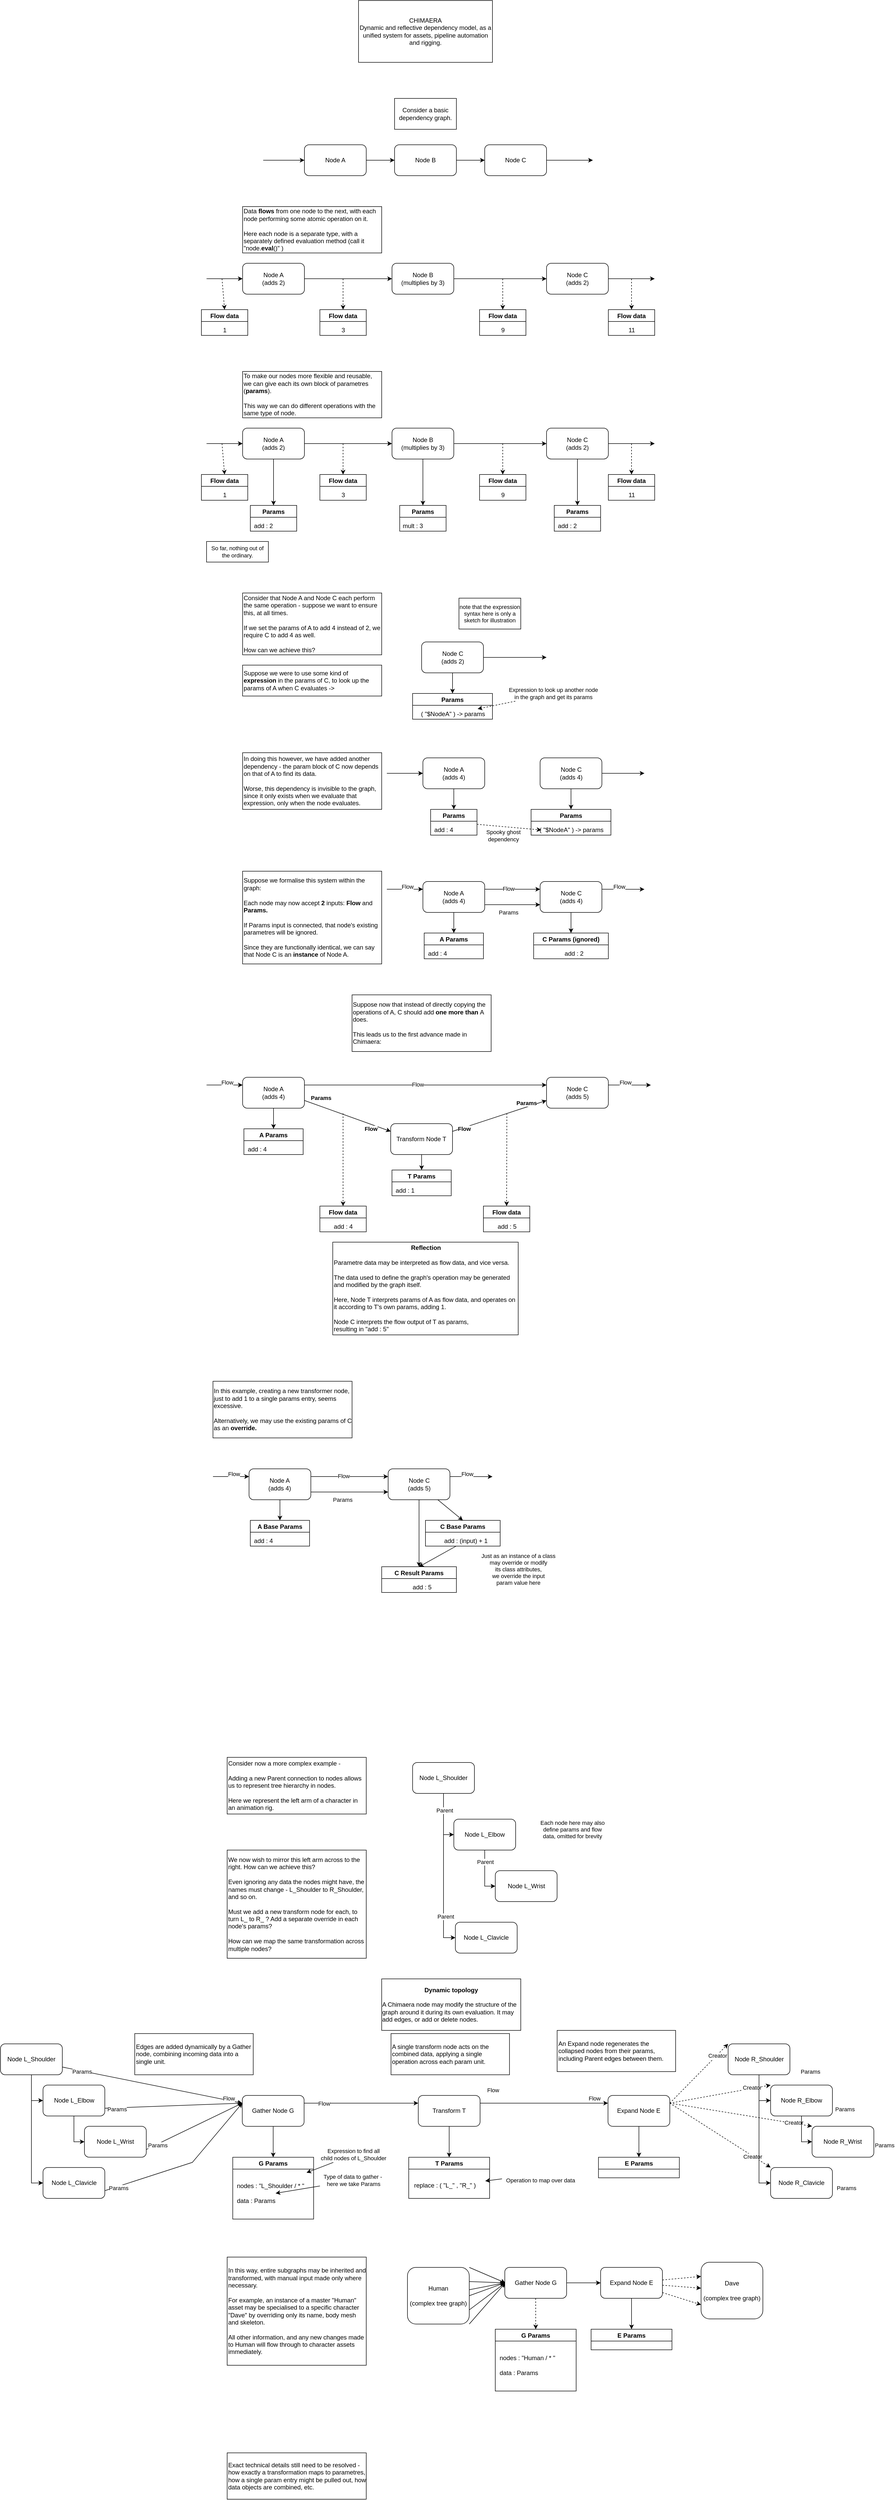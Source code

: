 <mxfile version="19.0.3" type="device"><diagram id="G7Nq2lsBUL1D63ju7ogV" name="Page-1"><mxGraphModel dx="1888" dy="993" grid="1" gridSize="10" guides="1" tooltips="1" connect="1" arrows="1" fold="1" page="1" pageScale="1" pageWidth="850" pageHeight="1100" math="0" shadow="0"><root><mxCell id="0"/><mxCell id="1" parent="0"/><mxCell id="CLXRW_CXwap5z7Cjqelf-1" value="CHIMAERA&lt;br&gt;Dynamic and reflective dependency model, as a unified system for assets, pipeline automation and rigging." style="rounded=0;whiteSpace=wrap;html=1;" vertex="1" parent="1"><mxGeometry x="295" y="20" width="260" height="120" as="geometry"/></mxCell><mxCell id="CLXRW_CXwap5z7Cjqelf-4" style="edgeStyle=orthogonalEdgeStyle;rounded=0;orthogonalLoop=1;jettySize=auto;html=1;entryX=0;entryY=0.5;entryDx=0;entryDy=0;" edge="1" parent="1" source="CLXRW_CXwap5z7Cjqelf-2" target="CLXRW_CXwap5z7Cjqelf-3"><mxGeometry relative="1" as="geometry"/></mxCell><mxCell id="CLXRW_CXwap5z7Cjqelf-2" value="Node A" style="rounded=1;whiteSpace=wrap;html=1;" vertex="1" parent="1"><mxGeometry x="190" y="300" width="120" height="60" as="geometry"/></mxCell><mxCell id="CLXRW_CXwap5z7Cjqelf-6" style="edgeStyle=orthogonalEdgeStyle;rounded=0;orthogonalLoop=1;jettySize=auto;html=1;entryX=0;entryY=0.5;entryDx=0;entryDy=0;" edge="1" parent="1" source="CLXRW_CXwap5z7Cjqelf-3" target="CLXRW_CXwap5z7Cjqelf-5"><mxGeometry relative="1" as="geometry"/></mxCell><mxCell id="CLXRW_CXwap5z7Cjqelf-3" value="Node B" style="rounded=1;whiteSpace=wrap;html=1;" vertex="1" parent="1"><mxGeometry x="365" y="300" width="120" height="60" as="geometry"/></mxCell><mxCell id="CLXRW_CXwap5z7Cjqelf-10" style="edgeStyle=orthogonalEdgeStyle;rounded=0;orthogonalLoop=1;jettySize=auto;html=1;" edge="1" parent="1" source="CLXRW_CXwap5z7Cjqelf-5"><mxGeometry relative="1" as="geometry"><mxPoint x="750" y="330" as="targetPoint"/></mxGeometry></mxCell><mxCell id="CLXRW_CXwap5z7Cjqelf-5" value="Node C" style="rounded=1;whiteSpace=wrap;html=1;" vertex="1" parent="1"><mxGeometry x="540" y="300" width="120" height="60" as="geometry"/></mxCell><mxCell id="CLXRW_CXwap5z7Cjqelf-7" value="Consider a basic dependency graph." style="rounded=0;whiteSpace=wrap;html=1;" vertex="1" parent="1"><mxGeometry x="365" y="210" width="120" height="60" as="geometry"/></mxCell><mxCell id="CLXRW_CXwap5z7Cjqelf-8" value="Data &lt;b&gt;flows &lt;/b&gt;from one node to the next, with each node performing some atomic operation on it.&lt;br&gt;&lt;br&gt;Here each node is a separate type, with a separately defined evaluation method (call it &quot;node.&lt;b&gt;eval&lt;/b&gt;()&quot; )" style="rounded=0;whiteSpace=wrap;html=1;align=left;" vertex="1" parent="1"><mxGeometry x="70" y="420" width="270" height="90" as="geometry"/></mxCell><mxCell id="CLXRW_CXwap5z7Cjqelf-9" value="" style="endArrow=classic;html=1;rounded=0;entryX=0;entryY=0.5;entryDx=0;entryDy=0;" edge="1" parent="1" target="CLXRW_CXwap5z7Cjqelf-2"><mxGeometry width="50" height="50" relative="1" as="geometry"><mxPoint x="110" y="330" as="sourcePoint"/><mxPoint x="550" y="300" as="targetPoint"/></mxGeometry></mxCell><mxCell id="CLXRW_CXwap5z7Cjqelf-11" style="edgeStyle=orthogonalEdgeStyle;rounded=0;orthogonalLoop=1;jettySize=auto;html=1;entryX=0;entryY=0.5;entryDx=0;entryDy=0;" edge="1" parent="1" source="CLXRW_CXwap5z7Cjqelf-12" target="CLXRW_CXwap5z7Cjqelf-14"><mxGeometry relative="1" as="geometry"/></mxCell><mxCell id="CLXRW_CXwap5z7Cjqelf-12" value="Node A&lt;br&gt;(adds 2)" style="rounded=1;whiteSpace=wrap;html=1;" vertex="1" parent="1"><mxGeometry x="70" y="530" width="120" height="60" as="geometry"/></mxCell><mxCell id="CLXRW_CXwap5z7Cjqelf-13" style="edgeStyle=orthogonalEdgeStyle;rounded=0;orthogonalLoop=1;jettySize=auto;html=1;entryX=0;entryY=0.5;entryDx=0;entryDy=0;" edge="1" parent="1" source="CLXRW_CXwap5z7Cjqelf-14" target="CLXRW_CXwap5z7Cjqelf-16"><mxGeometry relative="1" as="geometry"/></mxCell><mxCell id="CLXRW_CXwap5z7Cjqelf-14" value="Node B&lt;br&gt;(multiplies by 3)" style="rounded=1;whiteSpace=wrap;html=1;" vertex="1" parent="1"><mxGeometry x="360" y="530" width="120" height="60" as="geometry"/></mxCell><mxCell id="CLXRW_CXwap5z7Cjqelf-15" style="edgeStyle=orthogonalEdgeStyle;rounded=0;orthogonalLoop=1;jettySize=auto;html=1;" edge="1" parent="1" source="CLXRW_CXwap5z7Cjqelf-16"><mxGeometry relative="1" as="geometry"><mxPoint x="870" y="560" as="targetPoint"/></mxGeometry></mxCell><mxCell id="CLXRW_CXwap5z7Cjqelf-16" value="Node C&lt;br&gt;(adds 2)" style="rounded=1;whiteSpace=wrap;html=1;" vertex="1" parent="1"><mxGeometry x="660" y="530" width="120" height="60" as="geometry"/></mxCell><mxCell id="CLXRW_CXwap5z7Cjqelf-17" value="" style="endArrow=classic;html=1;rounded=0;entryX=0;entryY=0.5;entryDx=0;entryDy=0;" edge="1" parent="1" target="CLXRW_CXwap5z7Cjqelf-12"><mxGeometry width="50" height="50" relative="1" as="geometry"><mxPoint y="560" as="sourcePoint"/><mxPoint x="440" y="530" as="targetPoint"/></mxGeometry></mxCell><mxCell id="CLXRW_CXwap5z7Cjqelf-18" value="Flow data" style="swimlane;" vertex="1" parent="1"><mxGeometry x="-10" y="620" width="90" height="50" as="geometry"/></mxCell><mxCell id="CLXRW_CXwap5z7Cjqelf-19" value="1" style="text;html=1;align=center;verticalAlign=middle;resizable=0;points=[];autosize=1;strokeColor=none;fillColor=none;" vertex="1" parent="CLXRW_CXwap5z7Cjqelf-18"><mxGeometry x="35" y="30" width="20" height="20" as="geometry"/></mxCell><mxCell id="CLXRW_CXwap5z7Cjqelf-22" value="" style="endArrow=classic;html=1;rounded=0;entryX=0.5;entryY=0;entryDx=0;entryDy=0;dashed=1;" edge="1" parent="1" target="CLXRW_CXwap5z7Cjqelf-18"><mxGeometry width="50" height="50" relative="1" as="geometry"><mxPoint x="30" y="560" as="sourcePoint"/><mxPoint x="490" y="380" as="targetPoint"/></mxGeometry></mxCell><mxCell id="CLXRW_CXwap5z7Cjqelf-23" value="Flow data" style="swimlane;" vertex="1" parent="1"><mxGeometry x="220" y="620" width="90" height="50" as="geometry"/></mxCell><mxCell id="CLXRW_CXwap5z7Cjqelf-24" value="3" style="text;html=1;align=center;verticalAlign=middle;resizable=0;points=[];autosize=1;strokeColor=none;fillColor=none;" vertex="1" parent="CLXRW_CXwap5z7Cjqelf-23"><mxGeometry x="35" y="30" width="20" height="20" as="geometry"/></mxCell><mxCell id="CLXRW_CXwap5z7Cjqelf-25" value="" style="endArrow=classic;html=1;rounded=0;entryX=0.5;entryY=0;entryDx=0;entryDy=0;dashed=1;" edge="1" parent="1" target="CLXRW_CXwap5z7Cjqelf-23"><mxGeometry width="50" height="50" relative="1" as="geometry"><mxPoint x="265" y="560" as="sourcePoint"/><mxPoint x="720" y="380" as="targetPoint"/></mxGeometry></mxCell><mxCell id="CLXRW_CXwap5z7Cjqelf-26" value="Flow data" style="swimlane;" vertex="1" parent="1"><mxGeometry x="530" y="620" width="90" height="50" as="geometry"/></mxCell><mxCell id="CLXRW_CXwap5z7Cjqelf-27" value="9" style="text;html=1;align=center;verticalAlign=middle;resizable=0;points=[];autosize=1;strokeColor=none;fillColor=none;" vertex="1" parent="CLXRW_CXwap5z7Cjqelf-26"><mxGeometry x="35" y="30" width="20" height="20" as="geometry"/></mxCell><mxCell id="CLXRW_CXwap5z7Cjqelf-28" value="" style="endArrow=classic;html=1;rounded=0;entryX=0.5;entryY=0;entryDx=0;entryDy=0;dashed=1;" edge="1" parent="1" target="CLXRW_CXwap5z7Cjqelf-26"><mxGeometry width="50" height="50" relative="1" as="geometry"><mxPoint x="575" y="560" as="sourcePoint"/><mxPoint x="1030" y="380" as="targetPoint"/></mxGeometry></mxCell><mxCell id="CLXRW_CXwap5z7Cjqelf-29" value="Flow data" style="swimlane;" vertex="1" parent="1"><mxGeometry x="780" y="620" width="90" height="50" as="geometry"/></mxCell><mxCell id="CLXRW_CXwap5z7Cjqelf-30" value="11" style="text;html=1;align=center;verticalAlign=middle;resizable=0;points=[];autosize=1;strokeColor=none;fillColor=none;" vertex="1" parent="CLXRW_CXwap5z7Cjqelf-29"><mxGeometry x="30" y="30" width="30" height="20" as="geometry"/></mxCell><mxCell id="CLXRW_CXwap5z7Cjqelf-31" value="" style="endArrow=classic;html=1;rounded=0;entryX=0.5;entryY=0;entryDx=0;entryDy=0;dashed=1;" edge="1" parent="1" target="CLXRW_CXwap5z7Cjqelf-29"><mxGeometry width="50" height="50" relative="1" as="geometry"><mxPoint x="825" y="560" as="sourcePoint"/><mxPoint x="1280" y="380" as="targetPoint"/></mxGeometry></mxCell><mxCell id="CLXRW_CXwap5z7Cjqelf-52" value="To make our nodes more flexible and reusable, we can give each its own block of parametres (&lt;b&gt;params&lt;/b&gt;).&lt;br&gt;&lt;br&gt;This way we can do different operations with the same type of node." style="rounded=0;whiteSpace=wrap;html=1;align=left;" vertex="1" parent="1"><mxGeometry x="70" y="740" width="270" height="90" as="geometry"/></mxCell><mxCell id="CLXRW_CXwap5z7Cjqelf-53" style="edgeStyle=orthogonalEdgeStyle;rounded=0;orthogonalLoop=1;jettySize=auto;html=1;entryX=0;entryY=0.5;entryDx=0;entryDy=0;" edge="1" parent="1" source="CLXRW_CXwap5z7Cjqelf-54" target="CLXRW_CXwap5z7Cjqelf-56"><mxGeometry relative="1" as="geometry"/></mxCell><mxCell id="CLXRW_CXwap5z7Cjqelf-74" style="edgeStyle=none;shape=connector;rounded=0;orthogonalLoop=1;jettySize=auto;html=1;entryX=0.5;entryY=0;entryDx=0;entryDy=0;labelBackgroundColor=default;fontFamily=Helvetica;fontSize=11;fontColor=default;endArrow=classic;strokeColor=default;" edge="1" parent="1" source="CLXRW_CXwap5z7Cjqelf-54" target="CLXRW_CXwap5z7Cjqelf-72"><mxGeometry relative="1" as="geometry"/></mxCell><mxCell id="CLXRW_CXwap5z7Cjqelf-54" value="Node A&lt;br&gt;(adds 2)" style="rounded=1;whiteSpace=wrap;html=1;" vertex="1" parent="1"><mxGeometry x="70" y="850" width="120" height="60" as="geometry"/></mxCell><mxCell id="CLXRW_CXwap5z7Cjqelf-55" style="edgeStyle=orthogonalEdgeStyle;rounded=0;orthogonalLoop=1;jettySize=auto;html=1;entryX=0;entryY=0.5;entryDx=0;entryDy=0;" edge="1" parent="1" source="CLXRW_CXwap5z7Cjqelf-56" target="CLXRW_CXwap5z7Cjqelf-58"><mxGeometry relative="1" as="geometry"/></mxCell><mxCell id="CLXRW_CXwap5z7Cjqelf-77" style="edgeStyle=none;shape=connector;rounded=0;orthogonalLoop=1;jettySize=auto;html=1;labelBackgroundColor=default;fontFamily=Helvetica;fontSize=11;fontColor=default;endArrow=classic;strokeColor=default;" edge="1" parent="1" source="CLXRW_CXwap5z7Cjqelf-56" target="CLXRW_CXwap5z7Cjqelf-75"><mxGeometry relative="1" as="geometry"/></mxCell><mxCell id="CLXRW_CXwap5z7Cjqelf-56" value="Node B&lt;br&gt;(multiplies by 3)" style="rounded=1;whiteSpace=wrap;html=1;" vertex="1" parent="1"><mxGeometry x="360" y="850" width="120" height="60" as="geometry"/></mxCell><mxCell id="CLXRW_CXwap5z7Cjqelf-57" style="edgeStyle=orthogonalEdgeStyle;rounded=0;orthogonalLoop=1;jettySize=auto;html=1;" edge="1" parent="1" source="CLXRW_CXwap5z7Cjqelf-58"><mxGeometry relative="1" as="geometry"><mxPoint x="870" y="880" as="targetPoint"/></mxGeometry></mxCell><mxCell id="CLXRW_CXwap5z7Cjqelf-80" style="edgeStyle=none;shape=connector;rounded=0;orthogonalLoop=1;jettySize=auto;html=1;entryX=0.5;entryY=0;entryDx=0;entryDy=0;labelBackgroundColor=default;fontFamily=Helvetica;fontSize=11;fontColor=default;endArrow=classic;strokeColor=default;" edge="1" parent="1" source="CLXRW_CXwap5z7Cjqelf-58" target="CLXRW_CXwap5z7Cjqelf-78"><mxGeometry relative="1" as="geometry"/></mxCell><mxCell id="CLXRW_CXwap5z7Cjqelf-58" value="Node C&lt;br&gt;(adds 2)" style="rounded=1;whiteSpace=wrap;html=1;" vertex="1" parent="1"><mxGeometry x="660" y="850" width="120" height="60" as="geometry"/></mxCell><mxCell id="CLXRW_CXwap5z7Cjqelf-59" value="" style="endArrow=classic;html=1;rounded=0;entryX=0;entryY=0.5;entryDx=0;entryDy=0;" edge="1" parent="1" target="CLXRW_CXwap5z7Cjqelf-54"><mxGeometry width="50" height="50" relative="1" as="geometry"><mxPoint y="880" as="sourcePoint"/><mxPoint x="440" y="850" as="targetPoint"/></mxGeometry></mxCell><mxCell id="CLXRW_CXwap5z7Cjqelf-60" value="Flow data" style="swimlane;" vertex="1" parent="1"><mxGeometry x="-10" y="940" width="90" height="50" as="geometry"/></mxCell><mxCell id="CLXRW_CXwap5z7Cjqelf-61" value="1" style="text;html=1;align=center;verticalAlign=middle;resizable=0;points=[];autosize=1;strokeColor=none;fillColor=none;" vertex="1" parent="CLXRW_CXwap5z7Cjqelf-60"><mxGeometry x="35" y="30" width="20" height="20" as="geometry"/></mxCell><mxCell id="CLXRW_CXwap5z7Cjqelf-62" value="" style="endArrow=classic;html=1;rounded=0;entryX=0.5;entryY=0;entryDx=0;entryDy=0;dashed=1;" edge="1" parent="1" target="CLXRW_CXwap5z7Cjqelf-60"><mxGeometry width="50" height="50" relative="1" as="geometry"><mxPoint x="30" y="880" as="sourcePoint"/><mxPoint x="490" y="700" as="targetPoint"/></mxGeometry></mxCell><mxCell id="CLXRW_CXwap5z7Cjqelf-63" value="Flow data" style="swimlane;" vertex="1" parent="1"><mxGeometry x="220" y="940" width="90" height="50" as="geometry"/></mxCell><mxCell id="CLXRW_CXwap5z7Cjqelf-64" value="3" style="text;html=1;align=center;verticalAlign=middle;resizable=0;points=[];autosize=1;strokeColor=none;fillColor=none;" vertex="1" parent="CLXRW_CXwap5z7Cjqelf-63"><mxGeometry x="35" y="30" width="20" height="20" as="geometry"/></mxCell><mxCell id="CLXRW_CXwap5z7Cjqelf-65" value="" style="endArrow=classic;html=1;rounded=0;entryX=0.5;entryY=0;entryDx=0;entryDy=0;dashed=1;" edge="1" parent="1" target="CLXRW_CXwap5z7Cjqelf-63"><mxGeometry width="50" height="50" relative="1" as="geometry"><mxPoint x="265" y="880" as="sourcePoint"/><mxPoint x="720" y="700" as="targetPoint"/></mxGeometry></mxCell><mxCell id="CLXRW_CXwap5z7Cjqelf-66" value="Flow data" style="swimlane;" vertex="1" parent="1"><mxGeometry x="530" y="940" width="90" height="50" as="geometry"/></mxCell><mxCell id="CLXRW_CXwap5z7Cjqelf-67" value="9" style="text;html=1;align=center;verticalAlign=middle;resizable=0;points=[];autosize=1;strokeColor=none;fillColor=none;" vertex="1" parent="CLXRW_CXwap5z7Cjqelf-66"><mxGeometry x="35" y="30" width="20" height="20" as="geometry"/></mxCell><mxCell id="CLXRW_CXwap5z7Cjqelf-68" value="" style="endArrow=classic;html=1;rounded=0;entryX=0.5;entryY=0;entryDx=0;entryDy=0;dashed=1;" edge="1" parent="1" target="CLXRW_CXwap5z7Cjqelf-66"><mxGeometry width="50" height="50" relative="1" as="geometry"><mxPoint x="575" y="880" as="sourcePoint"/><mxPoint x="1030" y="700" as="targetPoint"/></mxGeometry></mxCell><mxCell id="CLXRW_CXwap5z7Cjqelf-69" value="Flow data" style="swimlane;" vertex="1" parent="1"><mxGeometry x="780" y="940" width="90" height="50" as="geometry"/></mxCell><mxCell id="CLXRW_CXwap5z7Cjqelf-70" value="11" style="text;html=1;align=center;verticalAlign=middle;resizable=0;points=[];autosize=1;strokeColor=none;fillColor=none;" vertex="1" parent="CLXRW_CXwap5z7Cjqelf-69"><mxGeometry x="30" y="30" width="30" height="20" as="geometry"/></mxCell><mxCell id="CLXRW_CXwap5z7Cjqelf-71" value="" style="endArrow=classic;html=1;rounded=0;entryX=0.5;entryY=0;entryDx=0;entryDy=0;dashed=1;" edge="1" parent="1" target="CLXRW_CXwap5z7Cjqelf-69"><mxGeometry width="50" height="50" relative="1" as="geometry"><mxPoint x="825" y="880" as="sourcePoint"/><mxPoint x="1280" y="700" as="targetPoint"/></mxGeometry></mxCell><mxCell id="CLXRW_CXwap5z7Cjqelf-72" value="Params" style="swimlane;startSize=23;" vertex="1" parent="1"><mxGeometry x="85" y="1000" width="90" height="50" as="geometry"/></mxCell><mxCell id="CLXRW_CXwap5z7Cjqelf-73" value="add : 2" style="text;html=1;align=center;verticalAlign=middle;resizable=0;points=[];autosize=1;strokeColor=none;fillColor=none;" vertex="1" parent="CLXRW_CXwap5z7Cjqelf-72"><mxGeometry y="30" width="50" height="20" as="geometry"/></mxCell><mxCell id="CLXRW_CXwap5z7Cjqelf-75" value="Params" style="swimlane;startSize=23;" vertex="1" parent="1"><mxGeometry x="375" y="1000" width="90" height="50" as="geometry"/></mxCell><mxCell id="CLXRW_CXwap5z7Cjqelf-76" value="mult : 3" style="text;html=1;align=center;verticalAlign=middle;resizable=0;points=[];autosize=1;strokeColor=none;fillColor=none;" vertex="1" parent="CLXRW_CXwap5z7Cjqelf-75"><mxGeometry y="30" width="50" height="20" as="geometry"/></mxCell><mxCell id="CLXRW_CXwap5z7Cjqelf-78" value="Params" style="swimlane;startSize=23;" vertex="1" parent="1"><mxGeometry x="675" y="1000" width="90" height="50" as="geometry"/></mxCell><mxCell id="CLXRW_CXwap5z7Cjqelf-79" value="add : 2" style="text;html=1;align=center;verticalAlign=middle;resizable=0;points=[];autosize=1;strokeColor=none;fillColor=none;" vertex="1" parent="CLXRW_CXwap5z7Cjqelf-78"><mxGeometry y="30" width="50" height="20" as="geometry"/></mxCell><mxCell id="CLXRW_CXwap5z7Cjqelf-81" value="Consider that Node A and Node C each perform the same operation - suppose we want to ensure this, at all times.&lt;br&gt;&lt;br&gt;If we set the params of A to add 4 instead of 2, we require C to add 4 as well.&lt;br&gt;&lt;br&gt;How can we achieve this?" style="rounded=0;whiteSpace=wrap;html=1;align=left;" vertex="1" parent="1"><mxGeometry x="70" y="1170" width="270" height="120" as="geometry"/></mxCell><mxCell id="CLXRW_CXwap5z7Cjqelf-83" style="edgeStyle=none;shape=connector;rounded=0;orthogonalLoop=1;jettySize=auto;html=1;entryX=0.5;entryY=0;entryDx=0;entryDy=0;labelBackgroundColor=default;fontFamily=Helvetica;fontSize=11;fontColor=default;endArrow=classic;strokeColor=default;" edge="1" parent="1" source="CLXRW_CXwap5z7Cjqelf-84" target="CLXRW_CXwap5z7Cjqelf-103"><mxGeometry relative="1" as="geometry"/></mxCell><mxCell id="CLXRW_CXwap5z7Cjqelf-84" value="Node A&lt;br&gt;(adds 4)" style="rounded=1;whiteSpace=wrap;html=1;" vertex="1" parent="1"><mxGeometry x="420" y="1490" width="120" height="60" as="geometry"/></mxCell><mxCell id="CLXRW_CXwap5z7Cjqelf-88" style="edgeStyle=orthogonalEdgeStyle;rounded=0;orthogonalLoop=1;jettySize=auto;html=1;" edge="1" parent="1" source="CLXRW_CXwap5z7Cjqelf-90"><mxGeometry relative="1" as="geometry"><mxPoint x="660" y="1295" as="targetPoint"/></mxGeometry></mxCell><mxCell id="CLXRW_CXwap5z7Cjqelf-89" style="edgeStyle=none;shape=connector;rounded=0;orthogonalLoop=1;jettySize=auto;html=1;entryX=0.5;entryY=0;entryDx=0;entryDy=0;labelBackgroundColor=default;fontFamily=Helvetica;fontSize=11;fontColor=default;endArrow=classic;strokeColor=default;" edge="1" parent="1" source="CLXRW_CXwap5z7Cjqelf-90" target="CLXRW_CXwap5z7Cjqelf-107"><mxGeometry relative="1" as="geometry"/></mxCell><mxCell id="CLXRW_CXwap5z7Cjqelf-90" value="Node C&lt;br&gt;(adds 2)" style="rounded=1;whiteSpace=wrap;html=1;" vertex="1" parent="1"><mxGeometry x="417.5" y="1265" width="120" height="60" as="geometry"/></mxCell><mxCell id="CLXRW_CXwap5z7Cjqelf-91" value="" style="endArrow=classic;html=1;rounded=0;entryX=0;entryY=0.5;entryDx=0;entryDy=0;" edge="1" parent="1" target="CLXRW_CXwap5z7Cjqelf-84"><mxGeometry width="50" height="50" relative="1" as="geometry"><mxPoint x="350" y="1520" as="sourcePoint"/><mxPoint x="790" y="1490" as="targetPoint"/></mxGeometry></mxCell><mxCell id="CLXRW_CXwap5z7Cjqelf-118" style="edgeStyle=none;shape=connector;rounded=0;orthogonalLoop=1;jettySize=auto;html=1;entryX=0.089;entryY=0.5;entryDx=0;entryDy=0;entryPerimeter=0;labelBackgroundColor=default;fontFamily=Helvetica;fontSize=11;fontColor=default;endArrow=classic;strokeColor=default;dashed=1;" edge="1" parent="1" source="CLXRW_CXwap5z7Cjqelf-103" target="CLXRW_CXwap5z7Cjqelf-117"><mxGeometry relative="1" as="geometry"/></mxCell><mxCell id="CLXRW_CXwap5z7Cjqelf-119" value="Spooky ghost &lt;br&gt;dependency" style="edgeLabel;html=1;align=center;verticalAlign=middle;resizable=0;points=[];fontSize=11;fontFamily=Helvetica;fontColor=default;" vertex="1" connectable="0" parent="CLXRW_CXwap5z7Cjqelf-118"><mxGeometry x="-0.19" y="-3" relative="1" as="geometry"><mxPoint y="14" as="offset"/></mxGeometry></mxCell><mxCell id="CLXRW_CXwap5z7Cjqelf-103" value="Params" style="swimlane;startSize=23;" vertex="1" parent="1"><mxGeometry x="435" y="1590" width="90" height="50" as="geometry"/></mxCell><mxCell id="CLXRW_CXwap5z7Cjqelf-104" value="add : 4" style="text;html=1;align=center;verticalAlign=middle;resizable=0;points=[];autosize=1;strokeColor=none;fillColor=none;" vertex="1" parent="CLXRW_CXwap5z7Cjqelf-103"><mxGeometry y="30" width="50" height="20" as="geometry"/></mxCell><mxCell id="CLXRW_CXwap5z7Cjqelf-107" value="Params" style="swimlane;startSize=23;" vertex="1" parent="1"><mxGeometry x="400" y="1365" width="155" height="50" as="geometry"/></mxCell><mxCell id="CLXRW_CXwap5z7Cjqelf-108" value="( &quot;$NodeA&quot; ) -&amp;gt; params" style="text;html=1;align=center;verticalAlign=middle;resizable=0;points=[];autosize=1;strokeColor=none;fillColor=none;" vertex="1" parent="CLXRW_CXwap5z7Cjqelf-107"><mxGeometry x="7.5" y="30" width="140" height="20" as="geometry"/></mxCell><mxCell id="CLXRW_CXwap5z7Cjqelf-109" value="So far, nothing out of the ordinary." style="rounded=0;whiteSpace=wrap;html=1;fontFamily=Helvetica;fontSize=11;fontColor=default;" vertex="1" parent="1"><mxGeometry y="1070" width="120" height="40" as="geometry"/></mxCell><mxCell id="CLXRW_CXwap5z7Cjqelf-110" value="Suppose we were to use some kind of &lt;b&gt;expression &lt;/b&gt;in the params of C, to look up the params of A when C evaluates -&amp;gt;" style="rounded=0;whiteSpace=wrap;html=1;align=left;" vertex="1" parent="1"><mxGeometry x="70" y="1310" width="270" height="60" as="geometry"/></mxCell><mxCell id="CLXRW_CXwap5z7Cjqelf-111" value="note that the expression syntax here is only a sketch for illustration" style="rounded=0;whiteSpace=wrap;html=1;fontFamily=Helvetica;fontSize=11;fontColor=default;" vertex="1" parent="1"><mxGeometry x="490" y="1180" width="120" height="60" as="geometry"/></mxCell><mxCell id="CLXRW_CXwap5z7Cjqelf-112" value="In doing this however, we have added another dependency - the param block of C now depends on that of A to find its data.&lt;br&gt;&lt;br&gt;Worse, this dependency is invisible to the graph, since it only exists when we evaluate that expression, only when the node evaluates." style="rounded=0;whiteSpace=wrap;html=1;align=left;" vertex="1" parent="1"><mxGeometry x="70" y="1480" width="270" height="110" as="geometry"/></mxCell><mxCell id="CLXRW_CXwap5z7Cjqelf-113" style="edgeStyle=orthogonalEdgeStyle;rounded=0;orthogonalLoop=1;jettySize=auto;html=1;" edge="1" parent="1" source="CLXRW_CXwap5z7Cjqelf-115"><mxGeometry relative="1" as="geometry"><mxPoint x="850" y="1520" as="targetPoint"/></mxGeometry></mxCell><mxCell id="CLXRW_CXwap5z7Cjqelf-114" style="edgeStyle=none;shape=connector;rounded=0;orthogonalLoop=1;jettySize=auto;html=1;entryX=0.5;entryY=0;entryDx=0;entryDy=0;labelBackgroundColor=default;fontFamily=Helvetica;fontSize=11;fontColor=default;endArrow=classic;strokeColor=default;" edge="1" parent="1" source="CLXRW_CXwap5z7Cjqelf-115" target="CLXRW_CXwap5z7Cjqelf-116"><mxGeometry relative="1" as="geometry"/></mxCell><mxCell id="CLXRW_CXwap5z7Cjqelf-115" value="Node C&lt;br&gt;(adds 4)" style="rounded=1;whiteSpace=wrap;html=1;" vertex="1" parent="1"><mxGeometry x="647.5" y="1490" width="120" height="60" as="geometry"/></mxCell><mxCell id="CLXRW_CXwap5z7Cjqelf-116" value="Params" style="swimlane;startSize=23;" vertex="1" parent="1"><mxGeometry x="630" y="1590" width="155" height="50" as="geometry"/></mxCell><mxCell id="CLXRW_CXwap5z7Cjqelf-117" value="( &quot;$NodeA&quot; ) -&amp;gt; params" style="text;html=1;align=center;verticalAlign=middle;resizable=0;points=[];autosize=1;strokeColor=none;fillColor=none;" vertex="1" parent="CLXRW_CXwap5z7Cjqelf-116"><mxGeometry x="7.5" y="30" width="140" height="20" as="geometry"/></mxCell><mxCell id="CLXRW_CXwap5z7Cjqelf-120" value="Suppose we formalise this system within the graph:&lt;br&gt;&lt;br&gt;Each node may now accept &lt;b&gt;2 &lt;/b&gt;inputs: &lt;b&gt;Flow &lt;/b&gt;and &lt;b&gt;Params.&lt;/b&gt;&lt;br&gt;&lt;br&gt;If Params input is connected, that node's existing parametres will be ignored.&lt;br&gt;&lt;br&gt;Since they are functionally identical, we can say that Node C is an &lt;b&gt;instance &lt;/b&gt;of Node A." style="rounded=0;whiteSpace=wrap;html=1;align=left;" vertex="1" parent="1"><mxGeometry x="70" y="1710" width="270" height="180" as="geometry"/></mxCell><mxCell id="CLXRW_CXwap5z7Cjqelf-122" style="edgeStyle=none;shape=connector;rounded=0;orthogonalLoop=1;jettySize=auto;html=1;dashed=1;labelBackgroundColor=default;fontFamily=Helvetica;fontSize=11;fontColor=default;endArrow=classic;strokeColor=default;" edge="1" parent="1" source="CLXRW_CXwap5z7Cjqelf-121" target="CLXRW_CXwap5z7Cjqelf-108"><mxGeometry relative="1" as="geometry"/></mxCell><mxCell id="CLXRW_CXwap5z7Cjqelf-121" value="Expression to look up another node &lt;br&gt;in the graph and get its params" style="text;html=1;align=center;verticalAlign=middle;resizable=0;points=[];autosize=1;strokeColor=none;fillColor=none;fontSize=11;fontFamily=Helvetica;fontColor=default;" vertex="1" parent="1"><mxGeometry x="577.5" y="1350" width="190" height="30" as="geometry"/></mxCell><mxCell id="CLXRW_CXwap5z7Cjqelf-123" style="edgeStyle=none;shape=connector;rounded=0;orthogonalLoop=1;jettySize=auto;html=1;entryX=0.5;entryY=0;entryDx=0;entryDy=0;labelBackgroundColor=default;fontFamily=Helvetica;fontSize=11;fontColor=default;endArrow=classic;strokeColor=default;" edge="1" parent="1" source="CLXRW_CXwap5z7Cjqelf-124" target="CLXRW_CXwap5z7Cjqelf-128"><mxGeometry relative="1" as="geometry"/></mxCell><mxCell id="CLXRW_CXwap5z7Cjqelf-137" style="edgeStyle=none;shape=connector;rounded=0;orthogonalLoop=1;jettySize=auto;html=1;exitX=1;exitY=0.25;exitDx=0;exitDy=0;entryX=0;entryY=0.25;entryDx=0;entryDy=0;labelBackgroundColor=default;fontFamily=Helvetica;fontSize=11;fontColor=default;endArrow=classic;strokeColor=default;" edge="1" parent="1" source="CLXRW_CXwap5z7Cjqelf-124" target="CLXRW_CXwap5z7Cjqelf-132"><mxGeometry relative="1" as="geometry"/></mxCell><mxCell id="CLXRW_CXwap5z7Cjqelf-139" value="Flow" style="edgeLabel;html=1;align=center;verticalAlign=middle;resizable=0;points=[];fontSize=11;fontFamily=Helvetica;fontColor=default;" vertex="1" connectable="0" parent="CLXRW_CXwap5z7Cjqelf-137"><mxGeometry x="-0.157" y="1" relative="1" as="geometry"><mxPoint as="offset"/></mxGeometry></mxCell><mxCell id="CLXRW_CXwap5z7Cjqelf-141" style="edgeStyle=none;shape=connector;rounded=0;orthogonalLoop=1;jettySize=auto;html=1;exitX=1;exitY=0.75;exitDx=0;exitDy=0;entryX=0;entryY=0.75;entryDx=0;entryDy=0;labelBackgroundColor=default;fontFamily=Helvetica;fontSize=11;fontColor=default;endArrow=classic;strokeColor=default;" edge="1" parent="1" source="CLXRW_CXwap5z7Cjqelf-124" target="CLXRW_CXwap5z7Cjqelf-132"><mxGeometry relative="1" as="geometry"/></mxCell><mxCell id="CLXRW_CXwap5z7Cjqelf-142" value="Params" style="edgeLabel;html=1;align=center;verticalAlign=middle;resizable=0;points=[];fontSize=11;fontFamily=Helvetica;fontColor=default;" vertex="1" connectable="0" parent="CLXRW_CXwap5z7Cjqelf-141"><mxGeometry x="-0.25" y="-3" relative="1" as="geometry"><mxPoint x="5" y="12" as="offset"/></mxGeometry></mxCell><mxCell id="CLXRW_CXwap5z7Cjqelf-124" value="Node A&lt;br&gt;(adds 4)" style="rounded=1;whiteSpace=wrap;html=1;" vertex="1" parent="1"><mxGeometry x="420" y="1730" width="120" height="60" as="geometry"/></mxCell><mxCell id="CLXRW_CXwap5z7Cjqelf-125" value="" style="endArrow=classic;html=1;rounded=0;entryX=0;entryY=0.25;entryDx=0;entryDy=0;" edge="1" parent="1" target="CLXRW_CXwap5z7Cjqelf-124"><mxGeometry width="50" height="50" relative="1" as="geometry"><mxPoint x="350" y="1745" as="sourcePoint"/><mxPoint x="790" y="1730" as="targetPoint"/></mxGeometry></mxCell><mxCell id="CLXRW_CXwap5z7Cjqelf-135" value="Flow" style="edgeLabel;html=1;align=center;verticalAlign=middle;resizable=0;points=[];fontSize=11;fontFamily=Helvetica;fontColor=default;" vertex="1" connectable="0" parent="CLXRW_CXwap5z7Cjqelf-125"><mxGeometry x="0.486" y="-2" relative="1" as="geometry"><mxPoint x="-12" y="-7" as="offset"/></mxGeometry></mxCell><mxCell id="CLXRW_CXwap5z7Cjqelf-128" value="A Params" style="swimlane;startSize=23;" vertex="1" parent="1"><mxGeometry x="422.5" y="1830" width="115" height="50" as="geometry"/></mxCell><mxCell id="CLXRW_CXwap5z7Cjqelf-129" value="add : 4" style="text;html=1;align=center;verticalAlign=middle;resizable=0;points=[];autosize=1;strokeColor=none;fillColor=none;" vertex="1" parent="CLXRW_CXwap5z7Cjqelf-128"><mxGeometry y="30" width="50" height="20" as="geometry"/></mxCell><mxCell id="CLXRW_CXwap5z7Cjqelf-131" style="edgeStyle=none;shape=connector;rounded=0;orthogonalLoop=1;jettySize=auto;html=1;entryX=0.5;entryY=0;entryDx=0;entryDy=0;labelBackgroundColor=default;fontFamily=Helvetica;fontSize=11;fontColor=default;endArrow=classic;strokeColor=default;" edge="1" parent="1" source="CLXRW_CXwap5z7Cjqelf-132" target="CLXRW_CXwap5z7Cjqelf-133"><mxGeometry relative="1" as="geometry"/></mxCell><mxCell id="CLXRW_CXwap5z7Cjqelf-138" style="edgeStyle=none;shape=connector;rounded=0;orthogonalLoop=1;jettySize=auto;html=1;exitX=1;exitY=0.25;exitDx=0;exitDy=0;labelBackgroundColor=default;fontFamily=Helvetica;fontSize=11;fontColor=default;endArrow=classic;strokeColor=default;" edge="1" parent="1" source="CLXRW_CXwap5z7Cjqelf-132"><mxGeometry relative="1" as="geometry"><mxPoint x="850" y="1745.167" as="targetPoint"/></mxGeometry></mxCell><mxCell id="CLXRW_CXwap5z7Cjqelf-140" value="Flow" style="edgeLabel;html=1;align=center;verticalAlign=middle;resizable=0;points=[];fontSize=11;fontFamily=Helvetica;fontColor=default;" vertex="1" connectable="0" parent="CLXRW_CXwap5z7Cjqelf-138"><mxGeometry x="-0.204" y="-2" relative="1" as="geometry"><mxPoint y="-7" as="offset"/></mxGeometry></mxCell><mxCell id="CLXRW_CXwap5z7Cjqelf-132" value="Node C&lt;br&gt;(adds 4)" style="rounded=1;whiteSpace=wrap;html=1;" vertex="1" parent="1"><mxGeometry x="647.5" y="1730" width="120" height="60" as="geometry"/></mxCell><mxCell id="CLXRW_CXwap5z7Cjqelf-133" value="C Params (ignored)" style="swimlane;startSize=23;" vertex="1" parent="1"><mxGeometry x="635" y="1830" width="145" height="50" as="geometry"/></mxCell><mxCell id="CLXRW_CXwap5z7Cjqelf-134" value="add : 2" style="text;html=1;align=center;verticalAlign=middle;resizable=0;points=[];autosize=1;strokeColor=none;fillColor=none;" vertex="1" parent="CLXRW_CXwap5z7Cjqelf-133"><mxGeometry x="52.5" y="30" width="50" height="20" as="geometry"/></mxCell><mxCell id="CLXRW_CXwap5z7Cjqelf-143" value="Suppose now that instead of directly copying the operations of A, C should add &lt;b&gt;one more than &lt;/b&gt;A does.&amp;nbsp;&lt;br&gt;&lt;br&gt;This leads us to the first advance made in Chimaera:" style="rounded=0;whiteSpace=wrap;html=1;align=left;" vertex="1" parent="1"><mxGeometry x="282.46" y="1950" width="270" height="110" as="geometry"/></mxCell><mxCell id="CLXRW_CXwap5z7Cjqelf-144" style="edgeStyle=none;shape=connector;rounded=0;orthogonalLoop=1;jettySize=auto;html=1;entryX=0.5;entryY=0;entryDx=0;entryDy=0;labelBackgroundColor=default;fontFamily=Helvetica;fontSize=11;fontColor=default;endArrow=classic;strokeColor=default;" edge="1" parent="1" source="CLXRW_CXwap5z7Cjqelf-149" target="CLXRW_CXwap5z7Cjqelf-152"><mxGeometry relative="1" as="geometry"/></mxCell><mxCell id="CLXRW_CXwap5z7Cjqelf-145" style="edgeStyle=none;shape=connector;rounded=0;orthogonalLoop=1;jettySize=auto;html=1;exitX=1;exitY=0.25;exitDx=0;exitDy=0;entryX=0;entryY=0.25;entryDx=0;entryDy=0;labelBackgroundColor=default;fontFamily=Helvetica;fontSize=11;fontColor=default;endArrow=classic;strokeColor=default;" edge="1" parent="1" source="CLXRW_CXwap5z7Cjqelf-149" target="CLXRW_CXwap5z7Cjqelf-157"><mxGeometry relative="1" as="geometry"/></mxCell><mxCell id="CLXRW_CXwap5z7Cjqelf-146" value="Flow" style="edgeLabel;html=1;align=center;verticalAlign=middle;resizable=0;points=[];fontSize=11;fontFamily=Helvetica;fontColor=default;" vertex="1" connectable="0" parent="CLXRW_CXwap5z7Cjqelf-145"><mxGeometry x="-0.157" y="1" relative="1" as="geometry"><mxPoint x="22" as="offset"/></mxGeometry></mxCell><mxCell id="CLXRW_CXwap5z7Cjqelf-164" style="edgeStyle=none;shape=connector;rounded=0;orthogonalLoop=1;jettySize=auto;html=1;exitX=1;exitY=0.75;exitDx=0;exitDy=0;entryX=0;entryY=0.25;entryDx=0;entryDy=0;labelBackgroundColor=default;fontFamily=Helvetica;fontSize=11;fontColor=default;endArrow=classic;strokeColor=default;" edge="1" parent="1" source="CLXRW_CXwap5z7Cjqelf-149" target="CLXRW_CXwap5z7Cjqelf-160"><mxGeometry relative="1" as="geometry"/></mxCell><mxCell id="CLXRW_CXwap5z7Cjqelf-165" value="&lt;b&gt;Params&lt;/b&gt;" style="edgeLabel;html=1;align=center;verticalAlign=middle;resizable=0;points=[];fontSize=11;fontFamily=Helvetica;fontColor=default;" vertex="1" connectable="0" parent="CLXRW_CXwap5z7Cjqelf-164"><mxGeometry x="-0.798" y="-2" relative="1" as="geometry"><mxPoint x="15" y="-13" as="offset"/></mxGeometry></mxCell><mxCell id="CLXRW_CXwap5z7Cjqelf-166" value="&lt;b&gt;Flow&lt;/b&gt;" style="edgeLabel;html=1;align=center;verticalAlign=middle;resizable=0;points=[];fontSize=11;fontFamily=Helvetica;fontColor=default;" vertex="1" connectable="0" parent="CLXRW_CXwap5z7Cjqelf-164"><mxGeometry x="0.767" y="-1" relative="1" as="geometry"><mxPoint x="-19" y="1" as="offset"/></mxGeometry></mxCell><mxCell id="CLXRW_CXwap5z7Cjqelf-149" value="Node A&lt;br&gt;(adds 4)" style="rounded=1;whiteSpace=wrap;html=1;" vertex="1" parent="1"><mxGeometry x="70" y="2110" width="120" height="60" as="geometry"/></mxCell><mxCell id="CLXRW_CXwap5z7Cjqelf-150" value="" style="endArrow=classic;html=1;rounded=0;entryX=0;entryY=0.25;entryDx=0;entryDy=0;" edge="1" parent="1" target="CLXRW_CXwap5z7Cjqelf-149"><mxGeometry width="50" height="50" relative="1" as="geometry"><mxPoint y="2125" as="sourcePoint"/><mxPoint x="440" y="2110" as="targetPoint"/></mxGeometry></mxCell><mxCell id="CLXRW_CXwap5z7Cjqelf-151" value="Flow" style="edgeLabel;html=1;align=center;verticalAlign=middle;resizable=0;points=[];fontSize=11;fontFamily=Helvetica;fontColor=default;" vertex="1" connectable="0" parent="CLXRW_CXwap5z7Cjqelf-150"><mxGeometry x="0.486" y="-2" relative="1" as="geometry"><mxPoint x="-12" y="-7" as="offset"/></mxGeometry></mxCell><mxCell id="CLXRW_CXwap5z7Cjqelf-152" value="A Params" style="swimlane;startSize=23;" vertex="1" parent="1"><mxGeometry x="72.5" y="2210" width="115" height="50" as="geometry"/></mxCell><mxCell id="CLXRW_CXwap5z7Cjqelf-153" value="add : 4" style="text;html=1;align=center;verticalAlign=middle;resizable=0;points=[];autosize=1;strokeColor=none;fillColor=none;" vertex="1" parent="CLXRW_CXwap5z7Cjqelf-152"><mxGeometry y="30" width="50" height="20" as="geometry"/></mxCell><mxCell id="CLXRW_CXwap5z7Cjqelf-155" style="edgeStyle=none;shape=connector;rounded=0;orthogonalLoop=1;jettySize=auto;html=1;exitX=1;exitY=0.25;exitDx=0;exitDy=0;labelBackgroundColor=default;fontFamily=Helvetica;fontSize=11;fontColor=default;endArrow=classic;strokeColor=default;" edge="1" parent="1" source="CLXRW_CXwap5z7Cjqelf-157"><mxGeometry relative="1" as="geometry"><mxPoint x="862.5" y="2125.167" as="targetPoint"/></mxGeometry></mxCell><mxCell id="CLXRW_CXwap5z7Cjqelf-156" value="Flow" style="edgeLabel;html=1;align=center;verticalAlign=middle;resizable=0;points=[];fontSize=11;fontFamily=Helvetica;fontColor=default;" vertex="1" connectable="0" parent="CLXRW_CXwap5z7Cjqelf-155"><mxGeometry x="-0.204" y="-2" relative="1" as="geometry"><mxPoint y="-7" as="offset"/></mxGeometry></mxCell><mxCell id="CLXRW_CXwap5z7Cjqelf-157" value="Node C&lt;br&gt;(adds 5)" style="rounded=1;whiteSpace=wrap;html=1;" vertex="1" parent="1"><mxGeometry x="660" y="2110" width="120" height="60" as="geometry"/></mxCell><mxCell id="CLXRW_CXwap5z7Cjqelf-163" style="edgeStyle=none;shape=connector;rounded=0;orthogonalLoop=1;jettySize=auto;html=1;entryX=0.5;entryY=0;entryDx=0;entryDy=0;labelBackgroundColor=default;fontFamily=Helvetica;fontSize=11;fontColor=default;endArrow=classic;strokeColor=default;" edge="1" parent="1" source="CLXRW_CXwap5z7Cjqelf-160" target="CLXRW_CXwap5z7Cjqelf-161"><mxGeometry relative="1" as="geometry"/></mxCell><mxCell id="CLXRW_CXwap5z7Cjqelf-167" style="edgeStyle=none;shape=connector;rounded=0;orthogonalLoop=1;jettySize=auto;html=1;exitX=1;exitY=0.25;exitDx=0;exitDy=0;entryX=0;entryY=0.75;entryDx=0;entryDy=0;labelBackgroundColor=default;fontFamily=Helvetica;fontSize=11;fontColor=default;endArrow=classic;strokeColor=default;" edge="1" parent="1" source="CLXRW_CXwap5z7Cjqelf-160" target="CLXRW_CXwap5z7Cjqelf-157"><mxGeometry relative="1" as="geometry"/></mxCell><mxCell id="CLXRW_CXwap5z7Cjqelf-168" value="&lt;b&gt;Flow&lt;/b&gt;" style="edgeLabel;html=1;align=center;verticalAlign=middle;resizable=0;points=[];fontSize=11;fontFamily=Helvetica;fontColor=default;" vertex="1" connectable="0" parent="CLXRW_CXwap5z7Cjqelf-167"><mxGeometry x="-0.872" y="1" relative="1" as="geometry"><mxPoint x="11" as="offset"/></mxGeometry></mxCell><mxCell id="CLXRW_CXwap5z7Cjqelf-169" value="&lt;b&gt;Params&lt;/b&gt;" style="edgeLabel;html=1;align=center;verticalAlign=middle;resizable=0;points=[];fontSize=11;fontFamily=Helvetica;fontColor=default;" vertex="1" connectable="0" parent="CLXRW_CXwap5z7Cjqelf-167"><mxGeometry x="0.77" y="-3" relative="1" as="geometry"><mxPoint x="-19" y="-5" as="offset"/></mxGeometry></mxCell><mxCell id="CLXRW_CXwap5z7Cjqelf-160" value="Transform Node T" style="rounded=1;whiteSpace=wrap;html=1;" vertex="1" parent="1"><mxGeometry x="357.46" y="2200" width="120" height="60" as="geometry"/></mxCell><mxCell id="CLXRW_CXwap5z7Cjqelf-161" value="T Params" style="swimlane;startSize=23;" vertex="1" parent="1"><mxGeometry x="359.96" y="2290" width="115" height="50" as="geometry"/></mxCell><mxCell id="CLXRW_CXwap5z7Cjqelf-162" value="add : 1" style="text;html=1;align=center;verticalAlign=middle;resizable=0;points=[];autosize=1;strokeColor=none;fillColor=none;" vertex="1" parent="CLXRW_CXwap5z7Cjqelf-161"><mxGeometry y="30" width="50" height="20" as="geometry"/></mxCell><mxCell id="CLXRW_CXwap5z7Cjqelf-170" value="Flow data" style="swimlane;" vertex="1" parent="1"><mxGeometry x="220" y="2360" width="90" height="50" as="geometry"/></mxCell><mxCell id="CLXRW_CXwap5z7Cjqelf-171" value="add : 4" style="text;html=1;align=center;verticalAlign=middle;resizable=0;points=[];autosize=1;strokeColor=none;fillColor=none;" vertex="1" parent="CLXRW_CXwap5z7Cjqelf-170"><mxGeometry x="20" y="30" width="50" height="20" as="geometry"/></mxCell><mxCell id="CLXRW_CXwap5z7Cjqelf-172" value="" style="endArrow=classic;html=1;rounded=0;entryX=0.5;entryY=0;entryDx=0;entryDy=0;dashed=1;" edge="1" parent="1" target="CLXRW_CXwap5z7Cjqelf-170"><mxGeometry width="50" height="50" relative="1" as="geometry"><mxPoint x="265" y="2180" as="sourcePoint"/><mxPoint x="720" y="1995" as="targetPoint"/></mxGeometry></mxCell><mxCell id="CLXRW_CXwap5z7Cjqelf-173" value="Flow data" style="swimlane;" vertex="1" parent="1"><mxGeometry x="537.5" y="2360" width="90" height="50" as="geometry"/></mxCell><mxCell id="CLXRW_CXwap5z7Cjqelf-174" value="add : 5" style="text;html=1;align=center;verticalAlign=middle;resizable=0;points=[];autosize=1;strokeColor=none;fillColor=none;" vertex="1" parent="CLXRW_CXwap5z7Cjqelf-173"><mxGeometry x="20" y="30" width="50" height="20" as="geometry"/></mxCell><mxCell id="CLXRW_CXwap5z7Cjqelf-175" value="" style="endArrow=classic;html=1;rounded=0;entryX=0.5;entryY=0;entryDx=0;entryDy=0;dashed=1;" edge="1" parent="1" target="CLXRW_CXwap5z7Cjqelf-173"><mxGeometry width="50" height="50" relative="1" as="geometry"><mxPoint x="583" y="2180" as="sourcePoint"/><mxPoint x="1037.5" y="1995" as="targetPoint"/></mxGeometry></mxCell><mxCell id="CLXRW_CXwap5z7Cjqelf-176" value="&lt;div style=&quot;text-align: center;&quot;&gt;&lt;b style=&quot;background-color: initial;&quot;&gt;Reflection&lt;/b&gt;&lt;/div&gt;&lt;br&gt;Parametre data may be interpreted as flow data, and vice versa.&lt;br&gt;&lt;br&gt;The data used to define the graph's operation may be generated and modified by the graph itself.&lt;br&gt;&lt;br&gt;Here, Node T interprets params of A as flow data, and operates on it according to T's own params, adding 1.&lt;br&gt;&lt;br&gt;Node C interprets the flow output of T as params, &lt;br&gt;resulting in &quot;add : 5&quot;" style="rounded=0;whiteSpace=wrap;html=1;align=left;" vertex="1" parent="1"><mxGeometry x="245" y="2430" width="360" height="180" as="geometry"/></mxCell><mxCell id="CLXRW_CXwap5z7Cjqelf-178" value="In this example, creating a new transformer node,&amp;nbsp; just to add 1 to a single params entry, seems excessive.&lt;br&gt;&lt;br&gt;Alternatively, we may use the existing params of C as an &lt;b&gt;override.&lt;/b&gt;" style="rounded=0;whiteSpace=wrap;html=1;align=left;" vertex="1" parent="1"><mxGeometry x="12.46" y="2700" width="270" height="110" as="geometry"/></mxCell><mxCell id="CLXRW_CXwap5z7Cjqelf-179" style="edgeStyle=none;shape=connector;rounded=0;orthogonalLoop=1;jettySize=auto;html=1;entryX=0.5;entryY=0;entryDx=0;entryDy=0;labelBackgroundColor=default;fontFamily=Helvetica;fontSize=11;fontColor=default;endArrow=classic;strokeColor=default;" edge="1" parent="1" source="CLXRW_CXwap5z7Cjqelf-184" target="CLXRW_CXwap5z7Cjqelf-187"><mxGeometry relative="1" as="geometry"/></mxCell><mxCell id="CLXRW_CXwap5z7Cjqelf-180" style="edgeStyle=none;shape=connector;rounded=0;orthogonalLoop=1;jettySize=auto;html=1;exitX=1;exitY=0.25;exitDx=0;exitDy=0;entryX=0;entryY=0.25;entryDx=0;entryDy=0;labelBackgroundColor=default;fontFamily=Helvetica;fontSize=11;fontColor=default;endArrow=classic;strokeColor=default;" edge="1" parent="1" source="CLXRW_CXwap5z7Cjqelf-184" target="CLXRW_CXwap5z7Cjqelf-192"><mxGeometry relative="1" as="geometry"/></mxCell><mxCell id="CLXRW_CXwap5z7Cjqelf-181" value="Flow" style="edgeLabel;html=1;align=center;verticalAlign=middle;resizable=0;points=[];fontSize=11;fontFamily=Helvetica;fontColor=default;" vertex="1" connectable="0" parent="CLXRW_CXwap5z7Cjqelf-180"><mxGeometry x="-0.157" y="1" relative="1" as="geometry"><mxPoint as="offset"/></mxGeometry></mxCell><mxCell id="CLXRW_CXwap5z7Cjqelf-182" style="edgeStyle=none;shape=connector;rounded=0;orthogonalLoop=1;jettySize=auto;html=1;exitX=1;exitY=0.75;exitDx=0;exitDy=0;entryX=0;entryY=0.75;entryDx=0;entryDy=0;labelBackgroundColor=default;fontFamily=Helvetica;fontSize=11;fontColor=default;endArrow=classic;strokeColor=default;" edge="1" parent="1" source="CLXRW_CXwap5z7Cjqelf-184" target="CLXRW_CXwap5z7Cjqelf-192"><mxGeometry relative="1" as="geometry"/></mxCell><mxCell id="CLXRW_CXwap5z7Cjqelf-183" value="Params" style="edgeLabel;html=1;align=center;verticalAlign=middle;resizable=0;points=[];fontSize=11;fontFamily=Helvetica;fontColor=default;" vertex="1" connectable="0" parent="CLXRW_CXwap5z7Cjqelf-182"><mxGeometry x="-0.25" y="-3" relative="1" as="geometry"><mxPoint x="5" y="12" as="offset"/></mxGeometry></mxCell><mxCell id="CLXRW_CXwap5z7Cjqelf-184" value="Node A&lt;br&gt;(adds 4)" style="rounded=1;whiteSpace=wrap;html=1;" vertex="1" parent="1"><mxGeometry x="82.46" y="2870" width="120" height="60" as="geometry"/></mxCell><mxCell id="CLXRW_CXwap5z7Cjqelf-185" value="" style="endArrow=classic;html=1;rounded=0;entryX=0;entryY=0.25;entryDx=0;entryDy=0;" edge="1" parent="1" target="CLXRW_CXwap5z7Cjqelf-184"><mxGeometry width="50" height="50" relative="1" as="geometry"><mxPoint x="12.46" y="2885" as="sourcePoint"/><mxPoint x="452.46" y="2870" as="targetPoint"/></mxGeometry></mxCell><mxCell id="CLXRW_CXwap5z7Cjqelf-186" value="Flow" style="edgeLabel;html=1;align=center;verticalAlign=middle;resizable=0;points=[];fontSize=11;fontFamily=Helvetica;fontColor=default;" vertex="1" connectable="0" parent="CLXRW_CXwap5z7Cjqelf-185"><mxGeometry x="0.486" y="-2" relative="1" as="geometry"><mxPoint x="-12" y="-7" as="offset"/></mxGeometry></mxCell><mxCell id="CLXRW_CXwap5z7Cjqelf-187" value="A Base Params" style="swimlane;startSize=23;" vertex="1" parent="1"><mxGeometry x="84.96" y="2970" width="115" height="50" as="geometry"/></mxCell><mxCell id="CLXRW_CXwap5z7Cjqelf-188" value="add : 4" style="text;html=1;align=center;verticalAlign=middle;resizable=0;points=[];autosize=1;strokeColor=none;fillColor=none;" vertex="1" parent="CLXRW_CXwap5z7Cjqelf-187"><mxGeometry y="30" width="50" height="20" as="geometry"/></mxCell><mxCell id="CLXRW_CXwap5z7Cjqelf-189" style="edgeStyle=none;shape=connector;rounded=0;orthogonalLoop=1;jettySize=auto;html=1;entryX=0.5;entryY=0;entryDx=0;entryDy=0;labelBackgroundColor=default;fontFamily=Helvetica;fontSize=11;fontColor=default;endArrow=classic;strokeColor=default;" edge="1" parent="1" source="CLXRW_CXwap5z7Cjqelf-192" target="CLXRW_CXwap5z7Cjqelf-193"><mxGeometry relative="1" as="geometry"/></mxCell><mxCell id="CLXRW_CXwap5z7Cjqelf-190" style="edgeStyle=none;shape=connector;rounded=0;orthogonalLoop=1;jettySize=auto;html=1;exitX=1;exitY=0.25;exitDx=0;exitDy=0;labelBackgroundColor=default;fontFamily=Helvetica;fontSize=11;fontColor=default;endArrow=classic;strokeColor=default;" edge="1" parent="1" source="CLXRW_CXwap5z7Cjqelf-192"><mxGeometry relative="1" as="geometry"><mxPoint x="555" y="2885.167" as="targetPoint"/></mxGeometry></mxCell><mxCell id="CLXRW_CXwap5z7Cjqelf-191" value="Flow" style="edgeLabel;html=1;align=center;verticalAlign=middle;resizable=0;points=[];fontSize=11;fontFamily=Helvetica;fontColor=default;" vertex="1" connectable="0" parent="CLXRW_CXwap5z7Cjqelf-190"><mxGeometry x="-0.204" y="-2" relative="1" as="geometry"><mxPoint y="-7" as="offset"/></mxGeometry></mxCell><mxCell id="CLXRW_CXwap5z7Cjqelf-197" style="edgeStyle=none;shape=connector;rounded=0;orthogonalLoop=1;jettySize=auto;html=1;labelBackgroundColor=default;fontFamily=Helvetica;fontSize=11;fontColor=default;endArrow=classic;strokeColor=default;" edge="1" parent="1" source="CLXRW_CXwap5z7Cjqelf-192" target="CLXRW_CXwap5z7Cjqelf-195"><mxGeometry relative="1" as="geometry"/></mxCell><mxCell id="CLXRW_CXwap5z7Cjqelf-192" value="Node C&lt;br&gt;(adds 5)" style="rounded=1;whiteSpace=wrap;html=1;" vertex="1" parent="1"><mxGeometry x="352.5" y="2870" width="120" height="60" as="geometry"/></mxCell><mxCell id="CLXRW_CXwap5z7Cjqelf-193" value="C Base Params" style="swimlane;startSize=23;" vertex="1" parent="1"><mxGeometry x="425" y="2970" width="145" height="50" as="geometry"/></mxCell><mxCell id="CLXRW_CXwap5z7Cjqelf-194" value="add : (input) + 1" style="text;html=1;align=center;verticalAlign=middle;resizable=0;points=[];autosize=1;strokeColor=none;fillColor=none;" vertex="1" parent="CLXRW_CXwap5z7Cjqelf-193"><mxGeometry x="27.5" y="30" width="100" height="20" as="geometry"/></mxCell><mxCell id="CLXRW_CXwap5z7Cjqelf-195" value="C Result Params" style="swimlane;startSize=23;" vertex="1" parent="1"><mxGeometry x="340" y="3060" width="145" height="50" as="geometry"/></mxCell><mxCell id="CLXRW_CXwap5z7Cjqelf-196" value="add : 5" style="text;html=1;align=center;verticalAlign=middle;resizable=0;points=[];autosize=1;strokeColor=none;fillColor=none;" vertex="1" parent="CLXRW_CXwap5z7Cjqelf-195"><mxGeometry x="52.5" y="30" width="50" height="20" as="geometry"/></mxCell><mxCell id="CLXRW_CXwap5z7Cjqelf-199" style="edgeStyle=none;shape=connector;rounded=0;orthogonalLoop=1;jettySize=auto;html=1;entryX=0.5;entryY=0;entryDx=0;entryDy=0;labelBackgroundColor=default;fontFamily=Helvetica;fontSize=11;fontColor=default;endArrow=classic;strokeColor=default;" edge="1" parent="1" source="CLXRW_CXwap5z7Cjqelf-194" target="CLXRW_CXwap5z7Cjqelf-195"><mxGeometry relative="1" as="geometry"/></mxCell><mxCell id="CLXRW_CXwap5z7Cjqelf-201" value="Just as an instance of a class &lt;br&gt;may override or modify &lt;br&gt;its class attributes,&lt;br&gt;we override the input &lt;br&gt;param value here" style="text;html=1;align=center;verticalAlign=middle;resizable=0;points=[];autosize=1;strokeColor=none;fillColor=none;fontSize=11;fontFamily=Helvetica;fontColor=default;" vertex="1" parent="1"><mxGeometry x="525" y="3030" width="160" height="70" as="geometry"/></mxCell><mxCell id="CLXRW_CXwap5z7Cjqelf-202" value="Consider now a more complex example -&amp;nbsp;&lt;br&gt;&lt;br&gt;Adding a new Parent connection to nodes allows us to represent tree hierarchy in nodes.&lt;br&gt;&lt;br&gt;Here we represent the left arm of a character in an animation rig." style="rounded=0;whiteSpace=wrap;html=1;align=left;" vertex="1" parent="1"><mxGeometry x="40" y="3430" width="270" height="110" as="geometry"/></mxCell><mxCell id="CLXRW_CXwap5z7Cjqelf-207" style="edgeStyle=orthogonalEdgeStyle;shape=connector;rounded=0;orthogonalLoop=1;jettySize=auto;html=1;entryX=0;entryY=0.5;entryDx=0;entryDy=0;labelBackgroundColor=default;fontFamily=Helvetica;fontSize=11;fontColor=default;endArrow=classic;strokeColor=default;" edge="1" parent="1" source="CLXRW_CXwap5z7Cjqelf-203" target="CLXRW_CXwap5z7Cjqelf-204"><mxGeometry relative="1" as="geometry"/></mxCell><mxCell id="CLXRW_CXwap5z7Cjqelf-209" style="edgeStyle=orthogonalEdgeStyle;shape=connector;rounded=0;orthogonalLoop=1;jettySize=auto;html=1;entryX=0;entryY=0.5;entryDx=0;entryDy=0;labelBackgroundColor=default;fontFamily=Helvetica;fontSize=11;fontColor=default;endArrow=classic;strokeColor=default;" edge="1" parent="1" source="CLXRW_CXwap5z7Cjqelf-203" target="CLXRW_CXwap5z7Cjqelf-206"><mxGeometry relative="1" as="geometry"/></mxCell><mxCell id="CLXRW_CXwap5z7Cjqelf-210" value="Parent" style="edgeLabel;html=1;align=center;verticalAlign=middle;resizable=0;points=[];fontSize=11;fontFamily=Helvetica;fontColor=default;" vertex="1" connectable="0" parent="CLXRW_CXwap5z7Cjqelf-209"><mxGeometry x="-0.785" y="2" relative="1" as="geometry"><mxPoint as="offset"/></mxGeometry></mxCell><mxCell id="CLXRW_CXwap5z7Cjqelf-212" value="Parent" style="edgeLabel;html=1;align=center;verticalAlign=middle;resizable=0;points=[];fontSize=11;fontFamily=Helvetica;fontColor=default;" vertex="1" connectable="0" parent="CLXRW_CXwap5z7Cjqelf-209"><mxGeometry x="0.573" y="4" relative="1" as="geometry"><mxPoint as="offset"/></mxGeometry></mxCell><mxCell id="CLXRW_CXwap5z7Cjqelf-203" value="Node L_Shoulder" style="rounded=1;whiteSpace=wrap;html=1;" vertex="1" parent="1"><mxGeometry x="400" y="3440" width="120" height="60" as="geometry"/></mxCell><mxCell id="CLXRW_CXwap5z7Cjqelf-208" style="edgeStyle=orthogonalEdgeStyle;shape=connector;rounded=0;orthogonalLoop=1;jettySize=auto;html=1;entryX=0;entryY=0.5;entryDx=0;entryDy=0;labelBackgroundColor=default;fontFamily=Helvetica;fontSize=11;fontColor=default;endArrow=classic;strokeColor=default;" edge="1" parent="1" source="CLXRW_CXwap5z7Cjqelf-204" target="CLXRW_CXwap5z7Cjqelf-205"><mxGeometry relative="1" as="geometry"/></mxCell><mxCell id="CLXRW_CXwap5z7Cjqelf-211" value="Parent" style="edgeLabel;html=1;align=center;verticalAlign=middle;resizable=0;points=[];fontSize=11;fontFamily=Helvetica;fontColor=default;" vertex="1" connectable="0" parent="CLXRW_CXwap5z7Cjqelf-208"><mxGeometry x="-0.507" y="1" relative="1" as="geometry"><mxPoint as="offset"/></mxGeometry></mxCell><mxCell id="CLXRW_CXwap5z7Cjqelf-204" value="Node L_Elbow" style="rounded=1;whiteSpace=wrap;html=1;" vertex="1" parent="1"><mxGeometry x="480.04" y="3550" width="120" height="60" as="geometry"/></mxCell><mxCell id="CLXRW_CXwap5z7Cjqelf-205" value="Node L_Wrist" style="rounded=1;whiteSpace=wrap;html=1;" vertex="1" parent="1"><mxGeometry x="560.5" y="3650" width="120" height="60" as="geometry"/></mxCell><mxCell id="CLXRW_CXwap5z7Cjqelf-206" value="Node L_Clavicle" style="rounded=1;whiteSpace=wrap;html=1;" vertex="1" parent="1"><mxGeometry x="483" y="3750" width="120" height="60" as="geometry"/></mxCell><mxCell id="CLXRW_CXwap5z7Cjqelf-213" value="Each node here may also &lt;br&gt;define params and flow &lt;br&gt;data, omitted for brevity" style="text;html=1;align=center;verticalAlign=middle;resizable=0;points=[];autosize=1;strokeColor=none;fillColor=none;fontSize=11;fontFamily=Helvetica;fontColor=default;" vertex="1" parent="1"><mxGeometry x="640" y="3550" width="140" height="40" as="geometry"/></mxCell><mxCell id="CLXRW_CXwap5z7Cjqelf-214" value="We now wish to mirror this left arm across to the right. How can we achieve this?&lt;br&gt;&lt;br&gt;Even ignoring any data the nodes might have, the names must change - L_Shoulder to R_Shoulder, and so on.&lt;br&gt;&lt;br&gt;Must we add a new transform node for each, to turn L_ to R_ ? Add a separate override in each node's params?&lt;br&gt;&lt;br&gt;How can we map the same transformation across multiple nodes?" style="rounded=0;whiteSpace=wrap;html=1;align=left;" vertex="1" parent="1"><mxGeometry x="40" y="3610" width="270" height="210" as="geometry"/></mxCell><mxCell id="CLXRW_CXwap5z7Cjqelf-215" style="edgeStyle=orthogonalEdgeStyle;shape=connector;rounded=0;orthogonalLoop=1;jettySize=auto;html=1;entryX=0;entryY=0.5;entryDx=0;entryDy=0;labelBackgroundColor=default;fontFamily=Helvetica;fontSize=11;fontColor=default;endArrow=classic;strokeColor=default;" edge="1" parent="1" source="CLXRW_CXwap5z7Cjqelf-219" target="CLXRW_CXwap5z7Cjqelf-222"><mxGeometry relative="1" as="geometry"/></mxCell><mxCell id="CLXRW_CXwap5z7Cjqelf-216" style="edgeStyle=orthogonalEdgeStyle;shape=connector;rounded=0;orthogonalLoop=1;jettySize=auto;html=1;entryX=0;entryY=0.5;entryDx=0;entryDy=0;labelBackgroundColor=default;fontFamily=Helvetica;fontSize=11;fontColor=default;endArrow=classic;strokeColor=default;" edge="1" parent="1" source="CLXRW_CXwap5z7Cjqelf-219" target="CLXRW_CXwap5z7Cjqelf-224"><mxGeometry relative="1" as="geometry"/></mxCell><mxCell id="CLXRW_CXwap5z7Cjqelf-247" style="edgeStyle=none;shape=connector;rounded=0;orthogonalLoop=1;jettySize=auto;html=1;exitX=1;exitY=0.75;exitDx=0;exitDy=0;entryX=0;entryY=0.25;entryDx=0;entryDy=0;labelBackgroundColor=default;fontFamily=Helvetica;fontSize=11;fontColor=default;endArrow=classic;strokeColor=default;" edge="1" parent="1" source="CLXRW_CXwap5z7Cjqelf-219" target="CLXRW_CXwap5z7Cjqelf-226"><mxGeometry relative="1" as="geometry"/></mxCell><mxCell id="CLXRW_CXwap5z7Cjqelf-252" value="Params" style="edgeLabel;html=1;align=center;verticalAlign=middle;resizable=0;points=[];fontSize=11;fontFamily=Helvetica;fontColor=default;" vertex="1" connectable="0" parent="CLXRW_CXwap5z7Cjqelf-247"><mxGeometry x="-0.78" y="-1" relative="1" as="geometry"><mxPoint as="offset"/></mxGeometry></mxCell><mxCell id="CLXRW_CXwap5z7Cjqelf-219" value="Node L_Shoulder" style="rounded=1;whiteSpace=wrap;html=1;" vertex="1" parent="1"><mxGeometry x="-400" y="3986.15" width="120" height="60" as="geometry"/></mxCell><mxCell id="CLXRW_CXwap5z7Cjqelf-220" style="edgeStyle=orthogonalEdgeStyle;shape=connector;rounded=0;orthogonalLoop=1;jettySize=auto;html=1;entryX=0;entryY=0.5;entryDx=0;entryDy=0;labelBackgroundColor=default;fontFamily=Helvetica;fontSize=11;fontColor=default;endArrow=classic;strokeColor=default;" edge="1" parent="1" source="CLXRW_CXwap5z7Cjqelf-222" target="CLXRW_CXwap5z7Cjqelf-223"><mxGeometry relative="1" as="geometry"/></mxCell><mxCell id="CLXRW_CXwap5z7Cjqelf-248" style="edgeStyle=none;shape=connector;rounded=0;orthogonalLoop=1;jettySize=auto;html=1;exitX=1;exitY=0.75;exitDx=0;exitDy=0;labelBackgroundColor=default;fontFamily=Helvetica;fontSize=11;fontColor=default;endArrow=classic;strokeColor=default;entryX=0;entryY=0.25;entryDx=0;entryDy=0;" edge="1" parent="1" source="CLXRW_CXwap5z7Cjqelf-222" target="CLXRW_CXwap5z7Cjqelf-226"><mxGeometry relative="1" as="geometry"><mxPoint x="-7.5" y="4146.15" as="targetPoint"/></mxGeometry></mxCell><mxCell id="CLXRW_CXwap5z7Cjqelf-253" value="Params" style="edgeLabel;html=1;align=center;verticalAlign=middle;resizable=0;points=[];fontSize=11;fontFamily=Helvetica;fontColor=default;" vertex="1" connectable="0" parent="CLXRW_CXwap5z7Cjqelf-248"><mxGeometry x="-0.825" y="-2" relative="1" as="geometry"><mxPoint as="offset"/></mxGeometry></mxCell><mxCell id="CLXRW_CXwap5z7Cjqelf-256" value="Flow" style="edgeLabel;html=1;align=center;verticalAlign=middle;resizable=0;points=[];fontSize=11;fontFamily=Helvetica;fontColor=default;" vertex="1" connectable="0" parent="CLXRW_CXwap5z7Cjqelf-248"><mxGeometry x="0.731" y="2" relative="1" as="geometry"><mxPoint x="9" y="-9" as="offset"/></mxGeometry></mxCell><mxCell id="CLXRW_CXwap5z7Cjqelf-222" value="Node L_Elbow" style="rounded=1;whiteSpace=wrap;html=1;" vertex="1" parent="1"><mxGeometry x="-317.5" y="4066.15" width="120" height="60" as="geometry"/></mxCell><mxCell id="CLXRW_CXwap5z7Cjqelf-249" style="edgeStyle=none;shape=connector;rounded=0;orthogonalLoop=1;jettySize=auto;html=1;exitX=1;exitY=0.75;exitDx=0;exitDy=0;entryX=0;entryY=0.25;entryDx=0;entryDy=0;labelBackgroundColor=default;fontFamily=Helvetica;fontSize=11;fontColor=default;endArrow=classic;strokeColor=default;" edge="1" parent="1" source="CLXRW_CXwap5z7Cjqelf-223" target="CLXRW_CXwap5z7Cjqelf-226"><mxGeometry relative="1" as="geometry"/></mxCell><mxCell id="CLXRW_CXwap5z7Cjqelf-254" value="Params" style="edgeLabel;html=1;align=center;verticalAlign=middle;resizable=0;points=[];fontSize=11;fontFamily=Helvetica;fontColor=default;" vertex="1" connectable="0" parent="CLXRW_CXwap5z7Cjqelf-249"><mxGeometry x="-0.834" relative="1" as="geometry"><mxPoint x="6" y="-1" as="offset"/></mxGeometry></mxCell><mxCell id="CLXRW_CXwap5z7Cjqelf-223" value="Node L_Wrist" style="rounded=1;whiteSpace=wrap;html=1;" vertex="1" parent="1"><mxGeometry x="-237.04" y="4146.15" width="120" height="60" as="geometry"/></mxCell><mxCell id="CLXRW_CXwap5z7Cjqelf-251" style="edgeStyle=none;shape=connector;rounded=0;orthogonalLoop=1;jettySize=auto;html=1;exitX=1;exitY=0.75;exitDx=0;exitDy=0;entryX=0;entryY=0.25;entryDx=0;entryDy=0;labelBackgroundColor=default;fontFamily=Helvetica;fontSize=11;fontColor=default;endArrow=classic;strokeColor=default;" edge="1" parent="1" source="CLXRW_CXwap5z7Cjqelf-224" target="CLXRW_CXwap5z7Cjqelf-226"><mxGeometry relative="1" as="geometry"><Array as="points"><mxPoint x="-27.5" y="4216.15"/></Array></mxGeometry></mxCell><mxCell id="CLXRW_CXwap5z7Cjqelf-255" value="Params" style="edgeLabel;html=1;align=center;verticalAlign=middle;resizable=0;points=[];fontSize=11;fontFamily=Helvetica;fontColor=default;" vertex="1" connectable="0" parent="CLXRW_CXwap5z7Cjqelf-251"><mxGeometry x="-0.839" y="-3" relative="1" as="geometry"><mxPoint as="offset"/></mxGeometry></mxCell><mxCell id="CLXRW_CXwap5z7Cjqelf-224" value="Node L_Clavicle" style="rounded=1;whiteSpace=wrap;html=1;" vertex="1" parent="1"><mxGeometry x="-317.5" y="4226.15" width="120" height="60" as="geometry"/></mxCell><mxCell id="CLXRW_CXwap5z7Cjqelf-233" style="edgeStyle=orthogonalEdgeStyle;shape=connector;rounded=0;orthogonalLoop=1;jettySize=auto;html=1;entryX=0.5;entryY=0;entryDx=0;entryDy=0;labelBackgroundColor=default;fontFamily=Helvetica;fontSize=11;fontColor=default;endArrow=classic;strokeColor=default;" edge="1" parent="1" source="CLXRW_CXwap5z7Cjqelf-226" target="CLXRW_CXwap5z7Cjqelf-227"><mxGeometry relative="1" as="geometry"/></mxCell><mxCell id="CLXRW_CXwap5z7Cjqelf-244" style="edgeStyle=none;shape=connector;rounded=0;orthogonalLoop=1;jettySize=auto;html=1;exitX=1;exitY=0.25;exitDx=0;exitDy=0;labelBackgroundColor=default;fontFamily=Helvetica;fontSize=11;fontColor=default;endArrow=classic;strokeColor=default;entryX=0;entryY=0.25;entryDx=0;entryDy=0;" edge="1" parent="1" source="CLXRW_CXwap5z7Cjqelf-226" target="CLXRW_CXwap5z7Cjqelf-260"><mxGeometry relative="1" as="geometry"><mxPoint x="334.1" y="4101.21" as="targetPoint"/></mxGeometry></mxCell><mxCell id="CLXRW_CXwap5z7Cjqelf-246" value="Flow" style="edgeLabel;html=1;align=center;verticalAlign=middle;resizable=0;points=[];fontSize=11;fontFamily=Helvetica;fontColor=default;" vertex="1" connectable="0" parent="CLXRW_CXwap5z7Cjqelf-244"><mxGeometry x="-0.658" y="-1" relative="1" as="geometry"><mxPoint as="offset"/></mxGeometry></mxCell><mxCell id="CLXRW_CXwap5z7Cjqelf-226" value="Gather Node G" style="rounded=1;whiteSpace=wrap;html=1;" vertex="1" parent="1"><mxGeometry x="69.35" y="4086.21" width="120" height="60" as="geometry"/></mxCell><mxCell id="CLXRW_CXwap5z7Cjqelf-227" value="G Params" style="swimlane;startSize=23;" vertex="1" parent="1"><mxGeometry x="50.85" y="4206.21" width="157" height="120" as="geometry"/></mxCell><mxCell id="CLXRW_CXwap5z7Cjqelf-228" value="nodes : &quot;L_Shoulder / * &quot;&lt;br&gt;&lt;br&gt;data : Params" style="text;html=1;align=left;verticalAlign=middle;resizable=0;points=[];autosize=1;strokeColor=none;fillColor=none;" vertex="1" parent="CLXRW_CXwap5z7Cjqelf-227"><mxGeometry x="6" y="45" width="150" height="50" as="geometry"/></mxCell><mxCell id="CLXRW_CXwap5z7Cjqelf-235" style="shape=connector;rounded=0;orthogonalLoop=1;jettySize=auto;html=1;labelBackgroundColor=default;fontFamily=Helvetica;fontSize=11;fontColor=default;endArrow=classic;strokeColor=default;" edge="1" parent="1" source="CLXRW_CXwap5z7Cjqelf-234"><mxGeometry relative="1" as="geometry"><mxPoint x="194.1" y="4236.21" as="targetPoint"/></mxGeometry></mxCell><mxCell id="CLXRW_CXwap5z7Cjqelf-234" value="Expression to find all &lt;br&gt;child nodes of L_Shoulder" style="text;html=1;align=center;verticalAlign=middle;resizable=0;points=[];autosize=1;strokeColor=none;fillColor=none;fontSize=11;fontFamily=Helvetica;fontColor=default;" vertex="1" parent="1"><mxGeometry x="215.1" y="4186.21" width="140" height="30" as="geometry"/></mxCell><mxCell id="CLXRW_CXwap5z7Cjqelf-237" style="edgeStyle=none;shape=connector;rounded=0;orthogonalLoop=1;jettySize=auto;html=1;labelBackgroundColor=default;fontFamily=Helvetica;fontSize=11;fontColor=default;endArrow=classic;strokeColor=default;entryX=0.515;entryY=0.5;entryDx=0;entryDy=0;entryPerimeter=0;" edge="1" parent="1" source="CLXRW_CXwap5z7Cjqelf-236" target="CLXRW_CXwap5z7Cjqelf-228"><mxGeometry relative="1" as="geometry"><mxPoint x="244.1" y="4276.21" as="targetPoint"/></mxGeometry></mxCell><mxCell id="CLXRW_CXwap5z7Cjqelf-236" value="Type of data to gather -&amp;nbsp;&lt;br&gt;here we take Params" style="text;html=1;align=center;verticalAlign=middle;resizable=0;points=[];autosize=1;strokeColor=none;fillColor=none;fontSize=11;fontFamily=Helvetica;fontColor=default;" vertex="1" parent="1"><mxGeometry x="220.1" y="4236.21" width="130" height="30" as="geometry"/></mxCell><mxCell id="CLXRW_CXwap5z7Cjqelf-238" value="Operation to map over data" style="text;html=1;align=center;verticalAlign=middle;resizable=0;points=[];autosize=1;strokeColor=none;fillColor=none;fontSize=11;fontFamily=Helvetica;fontColor=default;" vertex="1" parent="1"><mxGeometry x="572.5" y="4241.21" width="150" height="20" as="geometry"/></mxCell><mxCell id="CLXRW_CXwap5z7Cjqelf-257" value="&lt;b&gt;Dynamic topology&lt;/b&gt;&lt;br&gt;&lt;br&gt;&lt;div style=&quot;text-align: left;&quot;&gt;&lt;span style=&quot;background-color: initial;&quot;&gt;A Chimaera node may modify the structure of the graph around it during its own evaluation. It may add edges, or add or delete nodes.&lt;/span&gt;&lt;/div&gt;" style="rounded=0;whiteSpace=wrap;html=1;align=center;" vertex="1" parent="1"><mxGeometry x="340" y="3860" width="270" height="100" as="geometry"/></mxCell><mxCell id="CLXRW_CXwap5z7Cjqelf-258" style="edgeStyle=orthogonalEdgeStyle;shape=connector;rounded=0;orthogonalLoop=1;jettySize=auto;html=1;entryX=0.5;entryY=0;entryDx=0;entryDy=0;labelBackgroundColor=default;fontFamily=Helvetica;fontSize=11;fontColor=default;endArrow=classic;strokeColor=default;" edge="1" parent="1" source="CLXRW_CXwap5z7Cjqelf-260" target="CLXRW_CXwap5z7Cjqelf-261"><mxGeometry relative="1" as="geometry"/></mxCell><mxCell id="CLXRW_CXwap5z7Cjqelf-259" value="Flow" style="edgeLabel;html=1;align=center;verticalAlign=middle;resizable=0;points=[];fontSize=11;fontFamily=Helvetica;fontColor=default;" vertex="1" connectable="0" parent="1"><mxGeometry x="555.706" y="4076.15" as="geometry"/></mxCell><mxCell id="CLXRW_CXwap5z7Cjqelf-272" style="edgeStyle=none;shape=connector;rounded=0;orthogonalLoop=1;jettySize=auto;html=1;exitX=1;exitY=0.25;exitDx=0;exitDy=0;entryX=0;entryY=0.25;entryDx=0;entryDy=0;labelBackgroundColor=default;fontFamily=Helvetica;fontSize=11;fontColor=default;endArrow=classic;strokeColor=default;" edge="1" parent="1" source="CLXRW_CXwap5z7Cjqelf-260" target="CLXRW_CXwap5z7Cjqelf-268"><mxGeometry relative="1" as="geometry"/></mxCell><mxCell id="CLXRW_CXwap5z7Cjqelf-260" value="Transform T" style="rounded=1;whiteSpace=wrap;html=1;" vertex="1" parent="1"><mxGeometry x="411" y="4086.21" width="120" height="60" as="geometry"/></mxCell><mxCell id="CLXRW_CXwap5z7Cjqelf-261" value="T Params" style="swimlane;startSize=23;" vertex="1" parent="1"><mxGeometry x="392.5" y="4206.21" width="157" height="79.94" as="geometry"/></mxCell><mxCell id="CLXRW_CXwap5z7Cjqelf-262" value="replace : ( &quot;L_&quot; , &quot;R_&quot; )" style="text;html=1;align=left;verticalAlign=middle;resizable=0;points=[];autosize=1;strokeColor=none;fillColor=none;" vertex="1" parent="CLXRW_CXwap5z7Cjqelf-261"><mxGeometry x="8.5" y="45" width="140" height="20" as="geometry"/></mxCell><mxCell id="CLXRW_CXwap5z7Cjqelf-264" style="edgeStyle=none;shape=connector;rounded=0;orthogonalLoop=1;jettySize=auto;html=1;labelBackgroundColor=default;fontFamily=Helvetica;fontSize=11;fontColor=default;endArrow=classic;strokeColor=default;exitX=0.007;exitY=0.347;exitDx=0;exitDy=0;exitPerimeter=0;" edge="1" parent="1" target="CLXRW_CXwap5z7Cjqelf-262" source="CLXRW_CXwap5z7Cjqelf-238"><mxGeometry relative="1" as="geometry"><mxPoint x="556.75" y="4303.282" as="sourcePoint"/></mxGeometry></mxCell><mxCell id="CLXRW_CXwap5z7Cjqelf-265" value="Flow" style="edgeLabel;html=1;align=center;verticalAlign=middle;resizable=0;points=[];fontSize=11;fontFamily=Helvetica;fontColor=default;" vertex="1" connectable="0" parent="1"><mxGeometry x="752.495" y="4091.543" as="geometry"/></mxCell><mxCell id="CLXRW_CXwap5z7Cjqelf-266" style="edgeStyle=orthogonalEdgeStyle;shape=connector;rounded=0;orthogonalLoop=1;jettySize=auto;html=1;entryX=0.5;entryY=0;entryDx=0;entryDy=0;labelBackgroundColor=default;fontFamily=Helvetica;fontSize=11;fontColor=default;endArrow=classic;strokeColor=default;" edge="1" parent="1" source="CLXRW_CXwap5z7Cjqelf-268" target="CLXRW_CXwap5z7Cjqelf-269"><mxGeometry relative="1" as="geometry"/></mxCell><mxCell id="CLXRW_CXwap5z7Cjqelf-284" style="edgeStyle=none;shape=connector;rounded=0;orthogonalLoop=1;jettySize=auto;html=1;exitX=1;exitY=0.25;exitDx=0;exitDy=0;entryX=0;entryY=0;entryDx=0;entryDy=0;labelBackgroundColor=default;fontFamily=Helvetica;fontSize=11;fontColor=default;endArrow=classic;strokeColor=default;dashed=1;" edge="1" parent="1" source="CLXRW_CXwap5z7Cjqelf-268" target="CLXRW_CXwap5z7Cjqelf-276"><mxGeometry relative="1" as="geometry"/></mxCell><mxCell id="CLXRW_CXwap5z7Cjqelf-288" value="Creator" style="edgeLabel;html=1;align=center;verticalAlign=middle;resizable=0;points=[];fontSize=11;fontFamily=Helvetica;fontColor=default;" vertex="1" connectable="0" parent="CLXRW_CXwap5z7Cjqelf-284"><mxGeometry x="0.619" y="-1" relative="1" as="geometry"><mxPoint as="offset"/></mxGeometry></mxCell><mxCell id="CLXRW_CXwap5z7Cjqelf-285" style="edgeStyle=none;shape=connector;rounded=0;orthogonalLoop=1;jettySize=auto;html=1;exitX=1;exitY=0.25;exitDx=0;exitDy=0;entryX=0;entryY=0;entryDx=0;entryDy=0;labelBackgroundColor=default;fontFamily=Helvetica;fontSize=11;fontColor=default;endArrow=classic;strokeColor=default;dashed=1;" edge="1" parent="1" source="CLXRW_CXwap5z7Cjqelf-268" target="CLXRW_CXwap5z7Cjqelf-279"><mxGeometry relative="1" as="geometry"/></mxCell><mxCell id="CLXRW_CXwap5z7Cjqelf-289" value="Creator" style="edgeLabel;html=1;align=center;verticalAlign=middle;resizable=0;points=[];fontSize=11;fontFamily=Helvetica;fontColor=default;" vertex="1" connectable="0" parent="CLXRW_CXwap5z7Cjqelf-285"><mxGeometry x="0.631" y="2" relative="1" as="geometry"><mxPoint as="offset"/></mxGeometry></mxCell><mxCell id="CLXRW_CXwap5z7Cjqelf-286" style="edgeStyle=none;shape=connector;rounded=0;orthogonalLoop=1;jettySize=auto;html=1;exitX=1;exitY=0.25;exitDx=0;exitDy=0;entryX=0;entryY=0;entryDx=0;entryDy=0;labelBackgroundColor=default;fontFamily=Helvetica;fontSize=11;fontColor=default;endArrow=classic;strokeColor=default;dashed=1;" edge="1" parent="1" source="CLXRW_CXwap5z7Cjqelf-268" target="CLXRW_CXwap5z7Cjqelf-281"><mxGeometry relative="1" as="geometry"/></mxCell><mxCell id="CLXRW_CXwap5z7Cjqelf-290" value="Creator" style="edgeLabel;html=1;align=center;verticalAlign=middle;resizable=0;points=[];fontSize=11;fontFamily=Helvetica;fontColor=default;" vertex="1" connectable="0" parent="CLXRW_CXwap5z7Cjqelf-286"><mxGeometry x="0.737" y="2" relative="1" as="geometry"><mxPoint as="offset"/></mxGeometry></mxCell><mxCell id="CLXRW_CXwap5z7Cjqelf-287" style="edgeStyle=none;shape=connector;rounded=0;orthogonalLoop=1;jettySize=auto;html=1;exitX=1;exitY=0.25;exitDx=0;exitDy=0;entryX=0;entryY=0;entryDx=0;entryDy=0;labelBackgroundColor=default;fontFamily=Helvetica;fontSize=11;fontColor=default;endArrow=classic;strokeColor=default;dashed=1;" edge="1" parent="1" source="CLXRW_CXwap5z7Cjqelf-268" target="CLXRW_CXwap5z7Cjqelf-283"><mxGeometry relative="1" as="geometry"/></mxCell><mxCell id="CLXRW_CXwap5z7Cjqelf-291" value="Creator" style="edgeLabel;html=1;align=center;verticalAlign=middle;resizable=0;points=[];fontSize=11;fontFamily=Helvetica;fontColor=default;" vertex="1" connectable="0" parent="CLXRW_CXwap5z7Cjqelf-287"><mxGeometry x="0.64" y="-1" relative="1" as="geometry"><mxPoint as="offset"/></mxGeometry></mxCell><mxCell id="CLXRW_CXwap5z7Cjqelf-268" value="Expand Node E" style="rounded=1;whiteSpace=wrap;html=1;" vertex="1" parent="1"><mxGeometry x="779.33" y="4086.21" width="120" height="60" as="geometry"/></mxCell><mxCell id="CLXRW_CXwap5z7Cjqelf-269" value="E Params" style="swimlane;startSize=23;" vertex="1" parent="1"><mxGeometry x="760.83" y="4206.21" width="157" height="39.94" as="geometry"/></mxCell><mxCell id="CLXRW_CXwap5z7Cjqelf-270" value="&lt;br&gt;" style="text;html=1;align=left;verticalAlign=middle;resizable=0;points=[];autosize=1;strokeColor=none;fillColor=none;" vertex="1" parent="CLXRW_CXwap5z7Cjqelf-269"><mxGeometry x="6" y="60" width="20" height="20" as="geometry"/></mxCell><mxCell id="CLXRW_CXwap5z7Cjqelf-273" style="edgeStyle=orthogonalEdgeStyle;shape=connector;rounded=0;orthogonalLoop=1;jettySize=auto;html=1;entryX=0;entryY=0.5;entryDx=0;entryDy=0;labelBackgroundColor=default;fontFamily=Helvetica;fontSize=11;fontColor=default;endArrow=classic;strokeColor=default;" edge="1" parent="1" source="CLXRW_CXwap5z7Cjqelf-276" target="CLXRW_CXwap5z7Cjqelf-279"><mxGeometry relative="1" as="geometry"/></mxCell><mxCell id="CLXRW_CXwap5z7Cjqelf-274" style="edgeStyle=orthogonalEdgeStyle;shape=connector;rounded=0;orthogonalLoop=1;jettySize=auto;html=1;entryX=0;entryY=0.5;entryDx=0;entryDy=0;labelBackgroundColor=default;fontFamily=Helvetica;fontSize=11;fontColor=default;endArrow=classic;strokeColor=default;" edge="1" parent="1" source="CLXRW_CXwap5z7Cjqelf-276" target="CLXRW_CXwap5z7Cjqelf-283"><mxGeometry relative="1" as="geometry"/></mxCell><mxCell id="CLXRW_CXwap5z7Cjqelf-275" value="Params" style="edgeLabel;html=1;align=center;verticalAlign=middle;resizable=0;points=[];fontSize=11;fontFamily=Helvetica;fontColor=default;" vertex="1" connectable="0" parent="1"><mxGeometry x="1171.522" y="4039.996" as="geometry"/></mxCell><mxCell id="CLXRW_CXwap5z7Cjqelf-276" value="Node R_Shoulder" style="rounded=1;whiteSpace=wrap;html=1;" vertex="1" parent="1"><mxGeometry x="1012.5" y="3986.15" width="120" height="60" as="geometry"/></mxCell><mxCell id="CLXRW_CXwap5z7Cjqelf-277" style="edgeStyle=orthogonalEdgeStyle;shape=connector;rounded=0;orthogonalLoop=1;jettySize=auto;html=1;entryX=0;entryY=0.5;entryDx=0;entryDy=0;labelBackgroundColor=default;fontFamily=Helvetica;fontSize=11;fontColor=default;endArrow=classic;strokeColor=default;" edge="1" parent="1" source="CLXRW_CXwap5z7Cjqelf-279" target="CLXRW_CXwap5z7Cjqelf-281"><mxGeometry relative="1" as="geometry"/></mxCell><mxCell id="CLXRW_CXwap5z7Cjqelf-278" value="Params" style="edgeLabel;html=1;align=center;verticalAlign=middle;resizable=0;points=[];fontSize=11;fontFamily=Helvetica;fontColor=default;" vertex="1" connectable="0" parent="1"><mxGeometry x="1238.694" y="4112.269" as="geometry"/></mxCell><mxCell id="CLXRW_CXwap5z7Cjqelf-279" value="Node R_Elbow" style="rounded=1;whiteSpace=wrap;html=1;" vertex="1" parent="1"><mxGeometry x="1095" y="4066.15" width="120" height="60" as="geometry"/></mxCell><mxCell id="CLXRW_CXwap5z7Cjqelf-280" value="Params" style="edgeLabel;html=1;align=center;verticalAlign=middle;resizable=0;points=[];fontSize=11;fontFamily=Helvetica;fontColor=default;" vertex="1" connectable="0" parent="1"><mxGeometry x="1316.198" y="4183.039" as="geometry"/></mxCell><mxCell id="CLXRW_CXwap5z7Cjqelf-281" value="Node R_Wrist" style="rounded=1;whiteSpace=wrap;html=1;" vertex="1" parent="1"><mxGeometry x="1175.46" y="4146.15" width="120" height="60" as="geometry"/></mxCell><mxCell id="CLXRW_CXwap5z7Cjqelf-282" value="Params" style="edgeLabel;html=1;align=center;verticalAlign=middle;resizable=0;points=[];fontSize=11;fontFamily=Helvetica;fontColor=default;" vertex="1" connectable="0" parent="1"><mxGeometry x="1241.872" y="4265.609" as="geometry"/></mxCell><mxCell id="CLXRW_CXwap5z7Cjqelf-283" value="Node R_Clavicle" style="rounded=1;whiteSpace=wrap;html=1;" vertex="1" parent="1"><mxGeometry x="1095" y="4226.15" width="120" height="60" as="geometry"/></mxCell><mxCell id="CLXRW_CXwap5z7Cjqelf-292" value="Edges are added dynamically by a Gather node, combining incoming data into a single unit." style="rounded=0;whiteSpace=wrap;html=1;align=left;" vertex="1" parent="1"><mxGeometry x="-139.4" y="3966.15" width="230" height="80" as="geometry"/></mxCell><mxCell id="CLXRW_CXwap5z7Cjqelf-293" value="A single transform node acts on the combined data, applying a single operation across each param unit." style="rounded=0;whiteSpace=wrap;html=1;align=left;" vertex="1" parent="1"><mxGeometry x="358.1" y="3966.15" width="230" height="80" as="geometry"/></mxCell><mxCell id="CLXRW_CXwap5z7Cjqelf-294" value="An Expand node regenerates the collapsed nodes from their params, including Parent edges between them." style="rounded=0;whiteSpace=wrap;html=1;align=left;" vertex="1" parent="1"><mxGeometry x="680.6" y="3960" width="230" height="80" as="geometry"/></mxCell><mxCell id="CLXRW_CXwap5z7Cjqelf-295" value="In this way, entire subgraphs may be inherited and transformed, with manual input made only where necessary.&lt;br&gt;&lt;br&gt;For example, an instance of a master &quot;Human&quot; asset may be specialised to a specific character &quot;Dave&quot; by overriding only its name, body mesh and skeleton.&lt;br&gt;&lt;br&gt;All other information, and any new changes made to Human will flow through to character assets immediately." style="rounded=0;whiteSpace=wrap;html=1;align=left;" vertex="1" parent="1"><mxGeometry x="40" y="4400" width="270" height="210" as="geometry"/></mxCell><mxCell id="CLXRW_CXwap5z7Cjqelf-301" style="edgeStyle=none;shape=connector;rounded=0;orthogonalLoop=1;jettySize=auto;html=1;entryX=0;entryY=0.5;entryDx=0;entryDy=0;labelBackgroundColor=default;fontFamily=Helvetica;fontSize=11;fontColor=default;endArrow=classic;strokeColor=default;" edge="1" parent="1" source="CLXRW_CXwap5z7Cjqelf-296" target="CLXRW_CXwap5z7Cjqelf-297"><mxGeometry relative="1" as="geometry"/></mxCell><mxCell id="CLXRW_CXwap5z7Cjqelf-303" style="edgeStyle=none;shape=connector;rounded=0;orthogonalLoop=1;jettySize=auto;html=1;exitX=1;exitY=0.25;exitDx=0;exitDy=0;entryX=0;entryY=0.5;entryDx=0;entryDy=0;labelBackgroundColor=default;fontFamily=Helvetica;fontSize=11;fontColor=default;endArrow=classic;strokeColor=default;" edge="1" parent="1" source="CLXRW_CXwap5z7Cjqelf-296" target="CLXRW_CXwap5z7Cjqelf-297"><mxGeometry relative="1" as="geometry"/></mxCell><mxCell id="CLXRW_CXwap5z7Cjqelf-304" style="edgeStyle=none;shape=connector;rounded=0;orthogonalLoop=1;jettySize=auto;html=1;exitX=1;exitY=0;exitDx=0;exitDy=0;labelBackgroundColor=default;fontFamily=Helvetica;fontSize=11;fontColor=default;endArrow=classic;strokeColor=default;" edge="1" parent="1" source="CLXRW_CXwap5z7Cjqelf-296"><mxGeometry relative="1" as="geometry"><mxPoint x="580" y="4450" as="targetPoint"/></mxGeometry></mxCell><mxCell id="CLXRW_CXwap5z7Cjqelf-305" style="edgeStyle=none;shape=connector;rounded=0;orthogonalLoop=1;jettySize=auto;html=1;exitX=1;exitY=0.5;exitDx=0;exitDy=0;entryX=0;entryY=0.5;entryDx=0;entryDy=0;labelBackgroundColor=default;fontFamily=Helvetica;fontSize=11;fontColor=default;endArrow=classic;strokeColor=default;" edge="1" parent="1" source="CLXRW_CXwap5z7Cjqelf-296" target="CLXRW_CXwap5z7Cjqelf-297"><mxGeometry relative="1" as="geometry"/></mxCell><mxCell id="CLXRW_CXwap5z7Cjqelf-306" style="edgeStyle=none;shape=connector;rounded=0;orthogonalLoop=1;jettySize=auto;html=1;exitX=1;exitY=0.75;exitDx=0;exitDy=0;labelBackgroundColor=default;fontFamily=Helvetica;fontSize=11;fontColor=default;endArrow=classic;strokeColor=default;" edge="1" parent="1" source="CLXRW_CXwap5z7Cjqelf-296"><mxGeometry relative="1" as="geometry"><mxPoint x="580" y="4450" as="targetPoint"/></mxGeometry></mxCell><mxCell id="CLXRW_CXwap5z7Cjqelf-307" style="edgeStyle=none;shape=connector;rounded=0;orthogonalLoop=1;jettySize=auto;html=1;exitX=1;exitY=1;exitDx=0;exitDy=0;labelBackgroundColor=default;fontFamily=Helvetica;fontSize=11;fontColor=default;endArrow=classic;strokeColor=default;" edge="1" parent="1" source="CLXRW_CXwap5z7Cjqelf-296"><mxGeometry relative="1" as="geometry"><mxPoint x="580" y="4450" as="targetPoint"/></mxGeometry></mxCell><mxCell id="CLXRW_CXwap5z7Cjqelf-296" value="Human&lt;br&gt;&lt;br&gt;(complex tree graph)" style="rounded=1;whiteSpace=wrap;html=1;" vertex="1" parent="1"><mxGeometry x="390" y="4420" width="120" height="110" as="geometry"/></mxCell><mxCell id="CLXRW_CXwap5z7Cjqelf-300" style="edgeStyle=none;shape=connector;rounded=0;orthogonalLoop=1;jettySize=auto;html=1;entryX=0.5;entryY=0;entryDx=0;entryDy=0;dashed=1;labelBackgroundColor=default;fontFamily=Helvetica;fontSize=11;fontColor=default;endArrow=classic;strokeColor=default;" edge="1" parent="1" source="CLXRW_CXwap5z7Cjqelf-297" target="CLXRW_CXwap5z7Cjqelf-298"><mxGeometry relative="1" as="geometry"/></mxCell><mxCell id="CLXRW_CXwap5z7Cjqelf-312" style="edgeStyle=none;shape=connector;rounded=0;orthogonalLoop=1;jettySize=auto;html=1;entryX=0;entryY=0.5;entryDx=0;entryDy=0;labelBackgroundColor=default;fontFamily=Helvetica;fontSize=11;fontColor=default;endArrow=classic;strokeColor=default;" edge="1" parent="1" source="CLXRW_CXwap5z7Cjqelf-297" target="CLXRW_CXwap5z7Cjqelf-309"><mxGeometry relative="1" as="geometry"/></mxCell><mxCell id="CLXRW_CXwap5z7Cjqelf-297" value="Gather Node G" style="rounded=1;whiteSpace=wrap;html=1;" vertex="1" parent="1"><mxGeometry x="579" y="4420" width="120" height="60" as="geometry"/></mxCell><mxCell id="CLXRW_CXwap5z7Cjqelf-298" value="G Params" style="swimlane;startSize=23;" vertex="1" parent="1"><mxGeometry x="560.5" y="4540.0" width="157" height="120" as="geometry"/></mxCell><mxCell id="CLXRW_CXwap5z7Cjqelf-299" value="nodes : &quot;Human / * &quot;&lt;br&gt;&lt;br&gt;data : Params" style="text;html=1;align=left;verticalAlign=middle;resizable=0;points=[];autosize=1;strokeColor=none;fillColor=none;" vertex="1" parent="CLXRW_CXwap5z7Cjqelf-298"><mxGeometry x="6" y="45" width="120" height="50" as="geometry"/></mxCell><mxCell id="CLXRW_CXwap5z7Cjqelf-308" style="edgeStyle=orthogonalEdgeStyle;shape=connector;rounded=0;orthogonalLoop=1;jettySize=auto;html=1;entryX=0.5;entryY=0;entryDx=0;entryDy=0;labelBackgroundColor=default;fontFamily=Helvetica;fontSize=11;fontColor=default;endArrow=classic;strokeColor=default;" edge="1" parent="1" source="CLXRW_CXwap5z7Cjqelf-309" target="CLXRW_CXwap5z7Cjqelf-310"><mxGeometry relative="1" as="geometry"/></mxCell><mxCell id="CLXRW_CXwap5z7Cjqelf-314" style="edgeStyle=none;shape=connector;rounded=0;orthogonalLoop=1;jettySize=auto;html=1;entryX=0;entryY=0.25;entryDx=0;entryDy=0;labelBackgroundColor=default;fontFamily=Helvetica;fontSize=11;fontColor=default;endArrow=classic;strokeColor=default;dashed=1;" edge="1" parent="1" source="CLXRW_CXwap5z7Cjqelf-309" target="CLXRW_CXwap5z7Cjqelf-313"><mxGeometry relative="1" as="geometry"/></mxCell><mxCell id="CLXRW_CXwap5z7Cjqelf-315" style="edgeStyle=none;shape=connector;rounded=0;orthogonalLoop=1;jettySize=auto;html=1;labelBackgroundColor=default;fontFamily=Helvetica;fontSize=11;fontColor=default;endArrow=classic;strokeColor=default;dashed=1;" edge="1" parent="1" source="CLXRW_CXwap5z7Cjqelf-309" target="CLXRW_CXwap5z7Cjqelf-313"><mxGeometry relative="1" as="geometry"/></mxCell><mxCell id="CLXRW_CXwap5z7Cjqelf-316" style="edgeStyle=none;shape=connector;rounded=0;orthogonalLoop=1;jettySize=auto;html=1;entryX=0;entryY=0.75;entryDx=0;entryDy=0;labelBackgroundColor=default;fontFamily=Helvetica;fontSize=11;fontColor=default;endArrow=classic;strokeColor=default;dashed=1;" edge="1" parent="1" source="CLXRW_CXwap5z7Cjqelf-309" target="CLXRW_CXwap5z7Cjqelf-313"><mxGeometry relative="1" as="geometry"/></mxCell><mxCell id="CLXRW_CXwap5z7Cjqelf-309" value="Expand Node E" style="rounded=1;whiteSpace=wrap;html=1;" vertex="1" parent="1"><mxGeometry x="765.0" y="4420" width="120" height="60" as="geometry"/></mxCell><mxCell id="CLXRW_CXwap5z7Cjqelf-310" value="E Params" style="swimlane;startSize=23;" vertex="1" parent="1"><mxGeometry x="746.5" y="4540.0" width="157" height="39.94" as="geometry"/></mxCell><mxCell id="CLXRW_CXwap5z7Cjqelf-311" value="&lt;br&gt;" style="text;html=1;align=left;verticalAlign=middle;resizable=0;points=[];autosize=1;strokeColor=none;fillColor=none;" vertex="1" parent="CLXRW_CXwap5z7Cjqelf-310"><mxGeometry x="6" y="60" width="20" height="20" as="geometry"/></mxCell><mxCell id="CLXRW_CXwap5z7Cjqelf-313" value="Dave&lt;br&gt;&lt;br&gt;(complex tree graph)" style="rounded=1;whiteSpace=wrap;html=1;" vertex="1" parent="1"><mxGeometry x="960" y="4410" width="120" height="110" as="geometry"/></mxCell><mxCell id="CLXRW_CXwap5z7Cjqelf-317" value="Exact technical details still need to be resolved - how exactly a transformation maps to parametres, how a single param entry might be pulled out, how data objects are combined, etc." style="rounded=0;whiteSpace=wrap;html=1;align=left;" vertex="1" parent="1"><mxGeometry x="40" y="4780" width="270" height="90" as="geometry"/></mxCell></root></mxGraphModel></diagram></mxfile>
